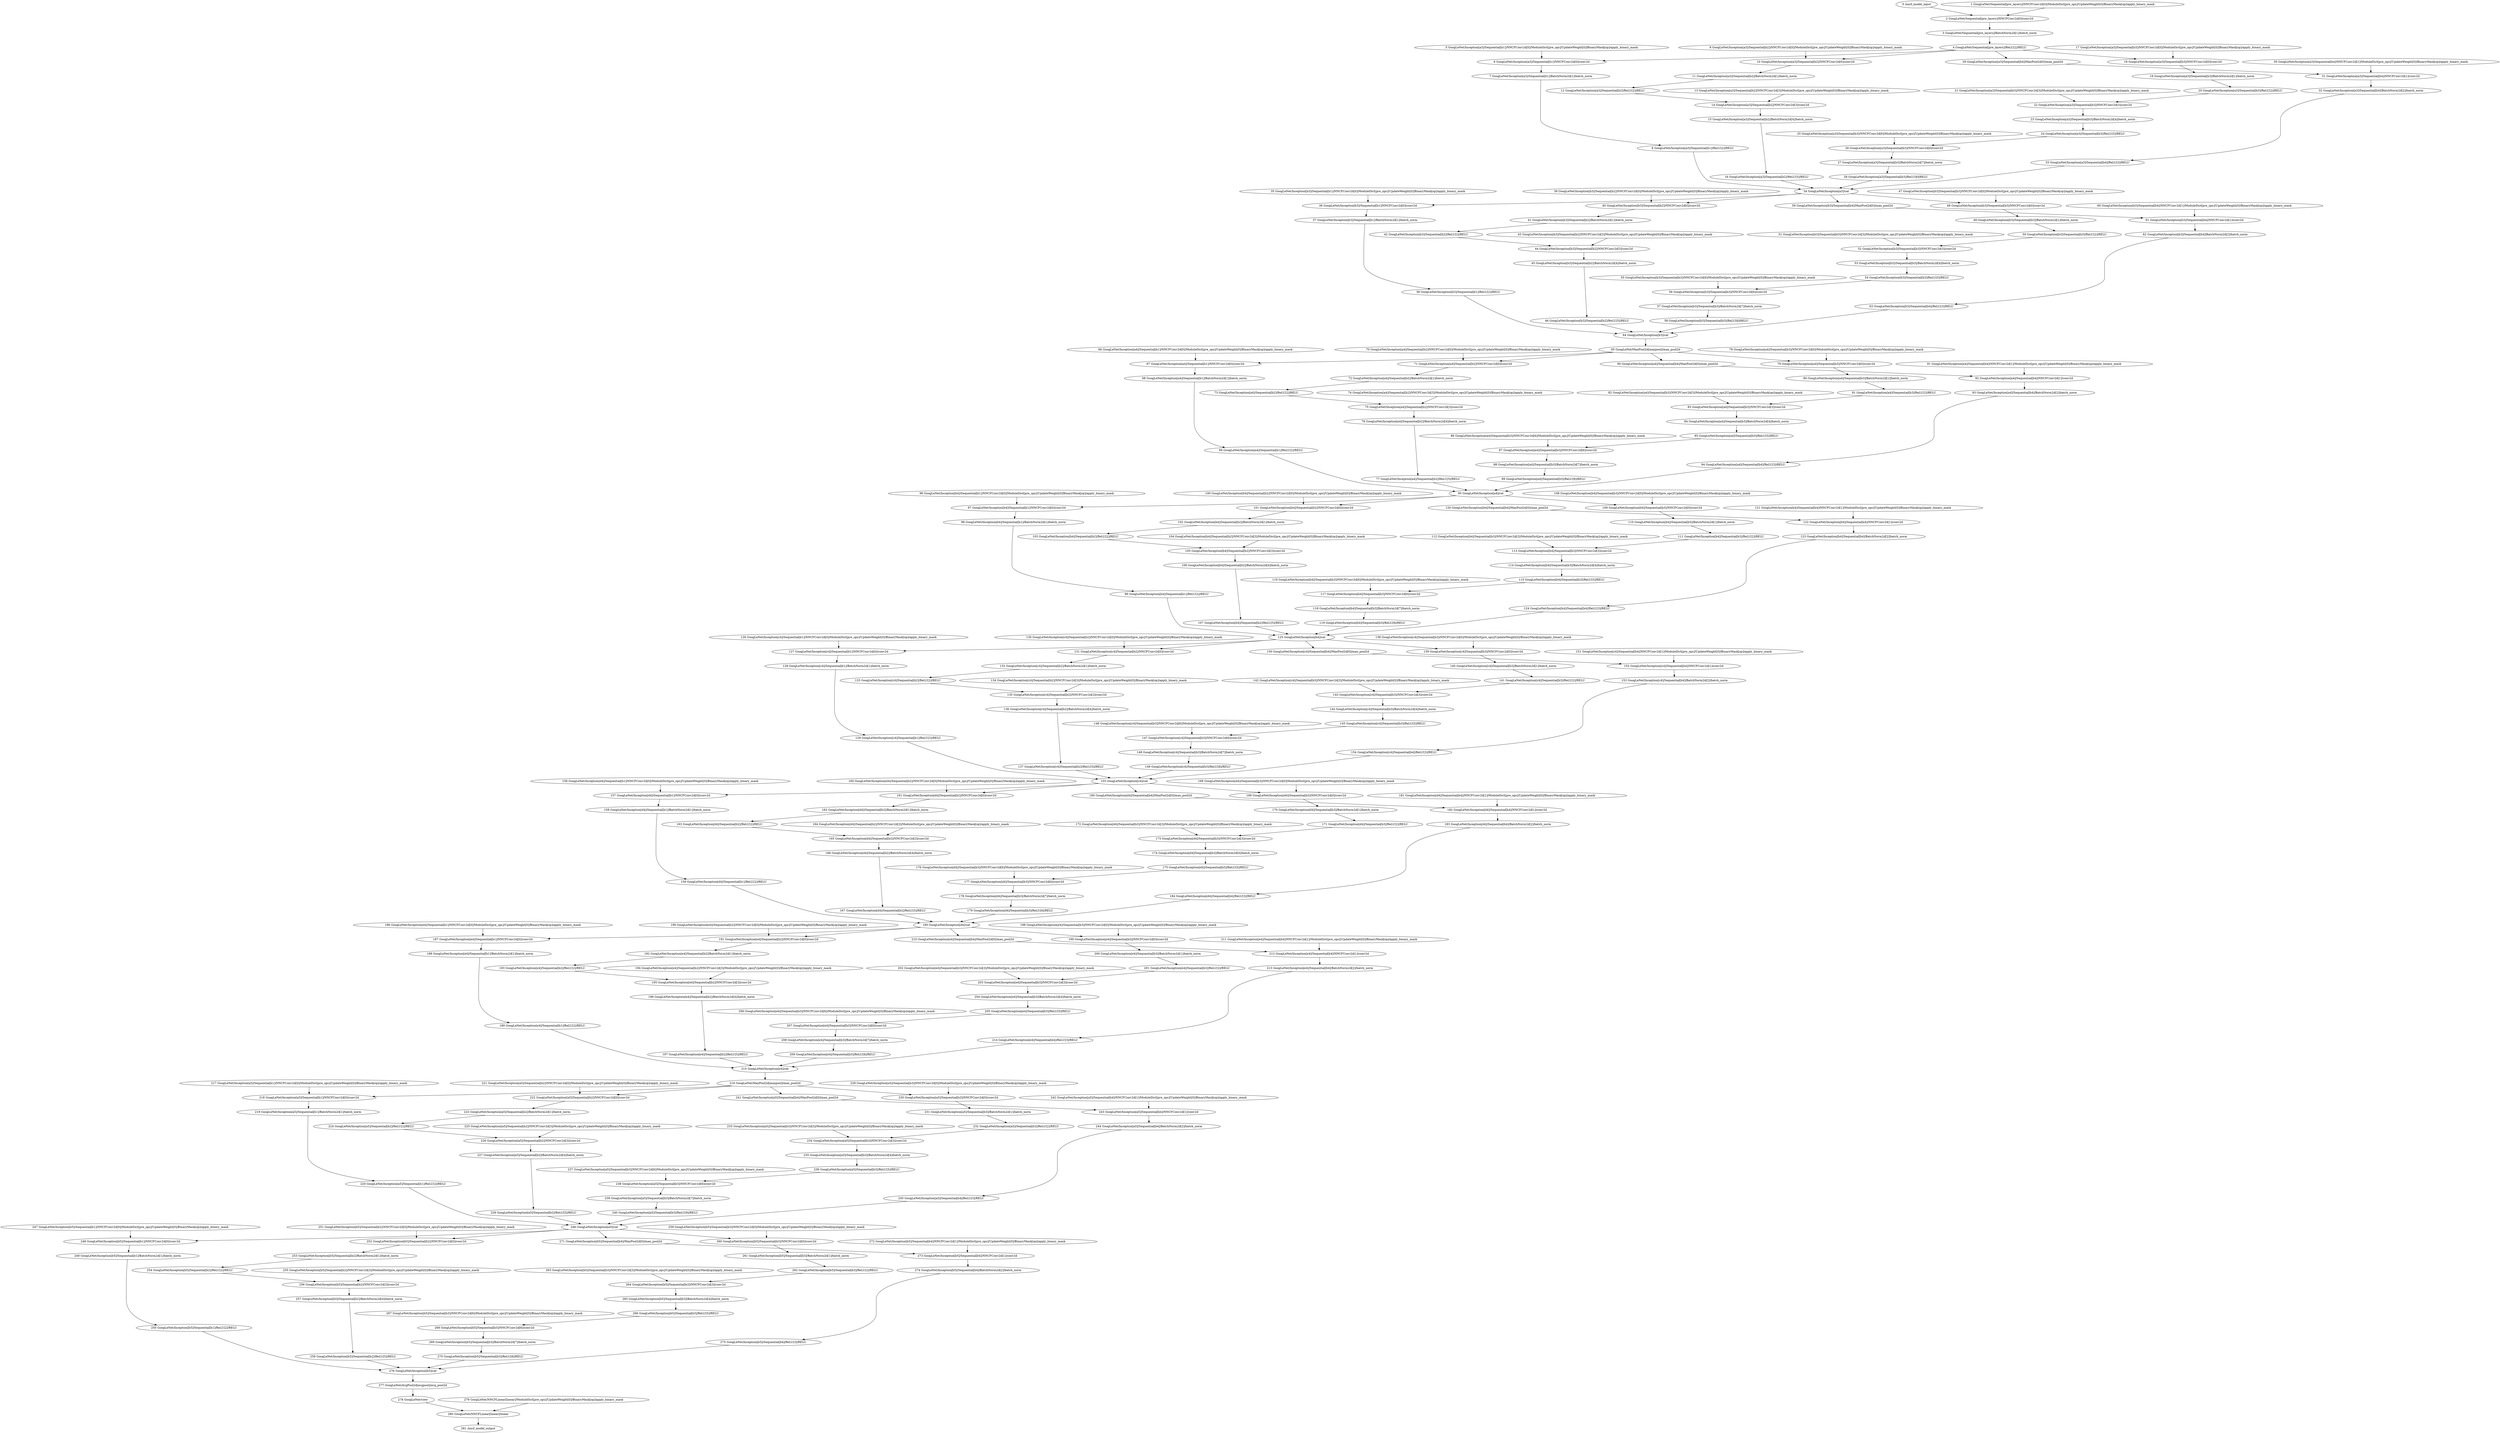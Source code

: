 strict digraph  {
"0 /nncf_model_input" [id=0, scope="", type=nncf_model_input];
"1 GoogLeNet/Sequential[pre_layers]/NNCFConv2d[0]/ModuleDict[pre_ops]/UpdateWeight[0]/BinaryMask[op]/apply_binary_mask" [id=1, scope="GoogLeNet/Sequential[pre_layers]/NNCFConv2d[0]/ModuleDict[pre_ops]/UpdateWeight[0]/BinaryMask[op]", type=apply_binary_mask];
"2 GoogLeNet/Sequential[pre_layers]/NNCFConv2d[0]/conv2d" [id=2, scope="GoogLeNet/Sequential[pre_layers]/NNCFConv2d[0]", type=conv2d];
"3 GoogLeNet/Sequential[pre_layers]/BatchNorm2d[1]/batch_norm" [id=3, scope="GoogLeNet/Sequential[pre_layers]/BatchNorm2d[1]", type=batch_norm];
"4 GoogLeNet/Sequential[pre_layers]/ReLU[2]/RELU" [id=4, scope="GoogLeNet/Sequential[pre_layers]/ReLU[2]", type=RELU];
"5 GoogLeNet/Inception[a3]/Sequential[b1]/NNCFConv2d[0]/ModuleDict[pre_ops]/UpdateWeight[0]/BinaryMask[op]/apply_binary_mask" [id=5, scope="GoogLeNet/Inception[a3]/Sequential[b1]/NNCFConv2d[0]/ModuleDict[pre_ops]/UpdateWeight[0]/BinaryMask[op]", type=apply_binary_mask];
"6 GoogLeNet/Inception[a3]/Sequential[b1]/NNCFConv2d[0]/conv2d" [id=6, scope="GoogLeNet/Inception[a3]/Sequential[b1]/NNCFConv2d[0]", type=conv2d];
"7 GoogLeNet/Inception[a3]/Sequential[b1]/BatchNorm2d[1]/batch_norm" [id=7, scope="GoogLeNet/Inception[a3]/Sequential[b1]/BatchNorm2d[1]", type=batch_norm];
"8 GoogLeNet/Inception[a3]/Sequential[b1]/ReLU[2]/RELU" [id=8, scope="GoogLeNet/Inception[a3]/Sequential[b1]/ReLU[2]", type=RELU];
"9 GoogLeNet/Inception[a3]/Sequential[b2]/NNCFConv2d[0]/ModuleDict[pre_ops]/UpdateWeight[0]/BinaryMask[op]/apply_binary_mask" [id=9, scope="GoogLeNet/Inception[a3]/Sequential[b2]/NNCFConv2d[0]/ModuleDict[pre_ops]/UpdateWeight[0]/BinaryMask[op]", type=apply_binary_mask];
"10 GoogLeNet/Inception[a3]/Sequential[b2]/NNCFConv2d[0]/conv2d" [id=10, scope="GoogLeNet/Inception[a3]/Sequential[b2]/NNCFConv2d[0]", type=conv2d];
"11 GoogLeNet/Inception[a3]/Sequential[b2]/BatchNorm2d[1]/batch_norm" [id=11, scope="GoogLeNet/Inception[a3]/Sequential[b2]/BatchNorm2d[1]", type=batch_norm];
"12 GoogLeNet/Inception[a3]/Sequential[b2]/ReLU[2]/RELU" [id=12, scope="GoogLeNet/Inception[a3]/Sequential[b2]/ReLU[2]", type=RELU];
"13 GoogLeNet/Inception[a3]/Sequential[b2]/NNCFConv2d[3]/ModuleDict[pre_ops]/UpdateWeight[0]/BinaryMask[op]/apply_binary_mask" [id=13, scope="GoogLeNet/Inception[a3]/Sequential[b2]/NNCFConv2d[3]/ModuleDict[pre_ops]/UpdateWeight[0]/BinaryMask[op]", type=apply_binary_mask];
"14 GoogLeNet/Inception[a3]/Sequential[b2]/NNCFConv2d[3]/conv2d" [id=14, scope="GoogLeNet/Inception[a3]/Sequential[b2]/NNCFConv2d[3]", type=conv2d];
"15 GoogLeNet/Inception[a3]/Sequential[b2]/BatchNorm2d[4]/batch_norm" [id=15, scope="GoogLeNet/Inception[a3]/Sequential[b2]/BatchNorm2d[4]", type=batch_norm];
"16 GoogLeNet/Inception[a3]/Sequential[b2]/ReLU[5]/RELU" [id=16, scope="GoogLeNet/Inception[a3]/Sequential[b2]/ReLU[5]", type=RELU];
"17 GoogLeNet/Inception[a3]/Sequential[b3]/NNCFConv2d[0]/ModuleDict[pre_ops]/UpdateWeight[0]/BinaryMask[op]/apply_binary_mask" [id=17, scope="GoogLeNet/Inception[a3]/Sequential[b3]/NNCFConv2d[0]/ModuleDict[pre_ops]/UpdateWeight[0]/BinaryMask[op]", type=apply_binary_mask];
"18 GoogLeNet/Inception[a3]/Sequential[b3]/NNCFConv2d[0]/conv2d" [id=18, scope="GoogLeNet/Inception[a3]/Sequential[b3]/NNCFConv2d[0]", type=conv2d];
"19 GoogLeNet/Inception[a3]/Sequential[b3]/BatchNorm2d[1]/batch_norm" [id=19, scope="GoogLeNet/Inception[a3]/Sequential[b3]/BatchNorm2d[1]", type=batch_norm];
"20 GoogLeNet/Inception[a3]/Sequential[b3]/ReLU[2]/RELU" [id=20, scope="GoogLeNet/Inception[a3]/Sequential[b3]/ReLU[2]", type=RELU];
"21 GoogLeNet/Inception[a3]/Sequential[b3]/NNCFConv2d[3]/ModuleDict[pre_ops]/UpdateWeight[0]/BinaryMask[op]/apply_binary_mask" [id=21, scope="GoogLeNet/Inception[a3]/Sequential[b3]/NNCFConv2d[3]/ModuleDict[pre_ops]/UpdateWeight[0]/BinaryMask[op]", type=apply_binary_mask];
"22 GoogLeNet/Inception[a3]/Sequential[b3]/NNCFConv2d[3]/conv2d" [id=22, scope="GoogLeNet/Inception[a3]/Sequential[b3]/NNCFConv2d[3]", type=conv2d];
"23 GoogLeNet/Inception[a3]/Sequential[b3]/BatchNorm2d[4]/batch_norm" [id=23, scope="GoogLeNet/Inception[a3]/Sequential[b3]/BatchNorm2d[4]", type=batch_norm];
"24 GoogLeNet/Inception[a3]/Sequential[b3]/ReLU[5]/RELU" [id=24, scope="GoogLeNet/Inception[a3]/Sequential[b3]/ReLU[5]", type=RELU];
"25 GoogLeNet/Inception[a3]/Sequential[b3]/NNCFConv2d[6]/ModuleDict[pre_ops]/UpdateWeight[0]/BinaryMask[op]/apply_binary_mask" [id=25, scope="GoogLeNet/Inception[a3]/Sequential[b3]/NNCFConv2d[6]/ModuleDict[pre_ops]/UpdateWeight[0]/BinaryMask[op]", type=apply_binary_mask];
"26 GoogLeNet/Inception[a3]/Sequential[b3]/NNCFConv2d[6]/conv2d" [id=26, scope="GoogLeNet/Inception[a3]/Sequential[b3]/NNCFConv2d[6]", type=conv2d];
"27 GoogLeNet/Inception[a3]/Sequential[b3]/BatchNorm2d[7]/batch_norm" [id=27, scope="GoogLeNet/Inception[a3]/Sequential[b3]/BatchNorm2d[7]", type=batch_norm];
"28 GoogLeNet/Inception[a3]/Sequential[b3]/ReLU[8]/RELU" [id=28, scope="GoogLeNet/Inception[a3]/Sequential[b3]/ReLU[8]", type=RELU];
"29 GoogLeNet/Inception[a3]/Sequential[b4]/MaxPool2d[0]/max_pool2d" [id=29, scope="GoogLeNet/Inception[a3]/Sequential[b4]/MaxPool2d[0]", type=max_pool2d];
"30 GoogLeNet/Inception[a3]/Sequential[b4]/NNCFConv2d[1]/ModuleDict[pre_ops]/UpdateWeight[0]/BinaryMask[op]/apply_binary_mask" [id=30, scope="GoogLeNet/Inception[a3]/Sequential[b4]/NNCFConv2d[1]/ModuleDict[pre_ops]/UpdateWeight[0]/BinaryMask[op]", type=apply_binary_mask];
"31 GoogLeNet/Inception[a3]/Sequential[b4]/NNCFConv2d[1]/conv2d" [id=31, scope="GoogLeNet/Inception[a3]/Sequential[b4]/NNCFConv2d[1]", type=conv2d];
"32 GoogLeNet/Inception[a3]/Sequential[b4]/BatchNorm2d[2]/batch_norm" [id=32, scope="GoogLeNet/Inception[a3]/Sequential[b4]/BatchNorm2d[2]", type=batch_norm];
"33 GoogLeNet/Inception[a3]/Sequential[b4]/ReLU[3]/RELU" [id=33, scope="GoogLeNet/Inception[a3]/Sequential[b4]/ReLU[3]", type=RELU];
"34 GoogLeNet/Inception[a3]/cat" [id=34, scope="GoogLeNet/Inception[a3]", type=cat];
"35 GoogLeNet/Inception[b3]/Sequential[b1]/NNCFConv2d[0]/ModuleDict[pre_ops]/UpdateWeight[0]/BinaryMask[op]/apply_binary_mask" [id=35, scope="GoogLeNet/Inception[b3]/Sequential[b1]/NNCFConv2d[0]/ModuleDict[pre_ops]/UpdateWeight[0]/BinaryMask[op]", type=apply_binary_mask];
"36 GoogLeNet/Inception[b3]/Sequential[b1]/NNCFConv2d[0]/conv2d" [id=36, scope="GoogLeNet/Inception[b3]/Sequential[b1]/NNCFConv2d[0]", type=conv2d];
"37 GoogLeNet/Inception[b3]/Sequential[b1]/BatchNorm2d[1]/batch_norm" [id=37, scope="GoogLeNet/Inception[b3]/Sequential[b1]/BatchNorm2d[1]", type=batch_norm];
"38 GoogLeNet/Inception[b3]/Sequential[b1]/ReLU[2]/RELU" [id=38, scope="GoogLeNet/Inception[b3]/Sequential[b1]/ReLU[2]", type=RELU];
"39 GoogLeNet/Inception[b3]/Sequential[b2]/NNCFConv2d[0]/ModuleDict[pre_ops]/UpdateWeight[0]/BinaryMask[op]/apply_binary_mask" [id=39, scope="GoogLeNet/Inception[b3]/Sequential[b2]/NNCFConv2d[0]/ModuleDict[pre_ops]/UpdateWeight[0]/BinaryMask[op]", type=apply_binary_mask];
"40 GoogLeNet/Inception[b3]/Sequential[b2]/NNCFConv2d[0]/conv2d" [id=40, scope="GoogLeNet/Inception[b3]/Sequential[b2]/NNCFConv2d[0]", type=conv2d];
"41 GoogLeNet/Inception[b3]/Sequential[b2]/BatchNorm2d[1]/batch_norm" [id=41, scope="GoogLeNet/Inception[b3]/Sequential[b2]/BatchNorm2d[1]", type=batch_norm];
"42 GoogLeNet/Inception[b3]/Sequential[b2]/ReLU[2]/RELU" [id=42, scope="GoogLeNet/Inception[b3]/Sequential[b2]/ReLU[2]", type=RELU];
"43 GoogLeNet/Inception[b3]/Sequential[b2]/NNCFConv2d[3]/ModuleDict[pre_ops]/UpdateWeight[0]/BinaryMask[op]/apply_binary_mask" [id=43, scope="GoogLeNet/Inception[b3]/Sequential[b2]/NNCFConv2d[3]/ModuleDict[pre_ops]/UpdateWeight[0]/BinaryMask[op]", type=apply_binary_mask];
"44 GoogLeNet/Inception[b3]/Sequential[b2]/NNCFConv2d[3]/conv2d" [id=44, scope="GoogLeNet/Inception[b3]/Sequential[b2]/NNCFConv2d[3]", type=conv2d];
"45 GoogLeNet/Inception[b3]/Sequential[b2]/BatchNorm2d[4]/batch_norm" [id=45, scope="GoogLeNet/Inception[b3]/Sequential[b2]/BatchNorm2d[4]", type=batch_norm];
"46 GoogLeNet/Inception[b3]/Sequential[b2]/ReLU[5]/RELU" [id=46, scope="GoogLeNet/Inception[b3]/Sequential[b2]/ReLU[5]", type=RELU];
"47 GoogLeNet/Inception[b3]/Sequential[b3]/NNCFConv2d[0]/ModuleDict[pre_ops]/UpdateWeight[0]/BinaryMask[op]/apply_binary_mask" [id=47, scope="GoogLeNet/Inception[b3]/Sequential[b3]/NNCFConv2d[0]/ModuleDict[pre_ops]/UpdateWeight[0]/BinaryMask[op]", type=apply_binary_mask];
"48 GoogLeNet/Inception[b3]/Sequential[b3]/NNCFConv2d[0]/conv2d" [id=48, scope="GoogLeNet/Inception[b3]/Sequential[b3]/NNCFConv2d[0]", type=conv2d];
"49 GoogLeNet/Inception[b3]/Sequential[b3]/BatchNorm2d[1]/batch_norm" [id=49, scope="GoogLeNet/Inception[b3]/Sequential[b3]/BatchNorm2d[1]", type=batch_norm];
"50 GoogLeNet/Inception[b3]/Sequential[b3]/ReLU[2]/RELU" [id=50, scope="GoogLeNet/Inception[b3]/Sequential[b3]/ReLU[2]", type=RELU];
"51 GoogLeNet/Inception[b3]/Sequential[b3]/NNCFConv2d[3]/ModuleDict[pre_ops]/UpdateWeight[0]/BinaryMask[op]/apply_binary_mask" [id=51, scope="GoogLeNet/Inception[b3]/Sequential[b3]/NNCFConv2d[3]/ModuleDict[pre_ops]/UpdateWeight[0]/BinaryMask[op]", type=apply_binary_mask];
"52 GoogLeNet/Inception[b3]/Sequential[b3]/NNCFConv2d[3]/conv2d" [id=52, scope="GoogLeNet/Inception[b3]/Sequential[b3]/NNCFConv2d[3]", type=conv2d];
"53 GoogLeNet/Inception[b3]/Sequential[b3]/BatchNorm2d[4]/batch_norm" [id=53, scope="GoogLeNet/Inception[b3]/Sequential[b3]/BatchNorm2d[4]", type=batch_norm];
"54 GoogLeNet/Inception[b3]/Sequential[b3]/ReLU[5]/RELU" [id=54, scope="GoogLeNet/Inception[b3]/Sequential[b3]/ReLU[5]", type=RELU];
"55 GoogLeNet/Inception[b3]/Sequential[b3]/NNCFConv2d[6]/ModuleDict[pre_ops]/UpdateWeight[0]/BinaryMask[op]/apply_binary_mask" [id=55, scope="GoogLeNet/Inception[b3]/Sequential[b3]/NNCFConv2d[6]/ModuleDict[pre_ops]/UpdateWeight[0]/BinaryMask[op]", type=apply_binary_mask];
"56 GoogLeNet/Inception[b3]/Sequential[b3]/NNCFConv2d[6]/conv2d" [id=56, scope="GoogLeNet/Inception[b3]/Sequential[b3]/NNCFConv2d[6]", type=conv2d];
"57 GoogLeNet/Inception[b3]/Sequential[b3]/BatchNorm2d[7]/batch_norm" [id=57, scope="GoogLeNet/Inception[b3]/Sequential[b3]/BatchNorm2d[7]", type=batch_norm];
"58 GoogLeNet/Inception[b3]/Sequential[b3]/ReLU[8]/RELU" [id=58, scope="GoogLeNet/Inception[b3]/Sequential[b3]/ReLU[8]", type=RELU];
"59 GoogLeNet/Inception[b3]/Sequential[b4]/MaxPool2d[0]/max_pool2d" [id=59, scope="GoogLeNet/Inception[b3]/Sequential[b4]/MaxPool2d[0]", type=max_pool2d];
"60 GoogLeNet/Inception[b3]/Sequential[b4]/NNCFConv2d[1]/ModuleDict[pre_ops]/UpdateWeight[0]/BinaryMask[op]/apply_binary_mask" [id=60, scope="GoogLeNet/Inception[b3]/Sequential[b4]/NNCFConv2d[1]/ModuleDict[pre_ops]/UpdateWeight[0]/BinaryMask[op]", type=apply_binary_mask];
"61 GoogLeNet/Inception[b3]/Sequential[b4]/NNCFConv2d[1]/conv2d" [id=61, scope="GoogLeNet/Inception[b3]/Sequential[b4]/NNCFConv2d[1]", type=conv2d];
"62 GoogLeNet/Inception[b3]/Sequential[b4]/BatchNorm2d[2]/batch_norm" [id=62, scope="GoogLeNet/Inception[b3]/Sequential[b4]/BatchNorm2d[2]", type=batch_norm];
"63 GoogLeNet/Inception[b3]/Sequential[b4]/ReLU[3]/RELU" [id=63, scope="GoogLeNet/Inception[b3]/Sequential[b4]/ReLU[3]", type=RELU];
"64 GoogLeNet/Inception[b3]/cat" [id=64, scope="GoogLeNet/Inception[b3]", type=cat];
"65 GoogLeNet/MaxPool2d[maxpool]/max_pool2d" [id=65, scope="GoogLeNet/MaxPool2d[maxpool]", type=max_pool2d];
"66 GoogLeNet/Inception[a4]/Sequential[b1]/NNCFConv2d[0]/ModuleDict[pre_ops]/UpdateWeight[0]/BinaryMask[op]/apply_binary_mask" [id=66, scope="GoogLeNet/Inception[a4]/Sequential[b1]/NNCFConv2d[0]/ModuleDict[pre_ops]/UpdateWeight[0]/BinaryMask[op]", type=apply_binary_mask];
"67 GoogLeNet/Inception[a4]/Sequential[b1]/NNCFConv2d[0]/conv2d" [id=67, scope="GoogLeNet/Inception[a4]/Sequential[b1]/NNCFConv2d[0]", type=conv2d];
"68 GoogLeNet/Inception[a4]/Sequential[b1]/BatchNorm2d[1]/batch_norm" [id=68, scope="GoogLeNet/Inception[a4]/Sequential[b1]/BatchNorm2d[1]", type=batch_norm];
"69 GoogLeNet/Inception[a4]/Sequential[b1]/ReLU[2]/RELU" [id=69, scope="GoogLeNet/Inception[a4]/Sequential[b1]/ReLU[2]", type=RELU];
"70 GoogLeNet/Inception[a4]/Sequential[b2]/NNCFConv2d[0]/ModuleDict[pre_ops]/UpdateWeight[0]/BinaryMask[op]/apply_binary_mask" [id=70, scope="GoogLeNet/Inception[a4]/Sequential[b2]/NNCFConv2d[0]/ModuleDict[pre_ops]/UpdateWeight[0]/BinaryMask[op]", type=apply_binary_mask];
"71 GoogLeNet/Inception[a4]/Sequential[b2]/NNCFConv2d[0]/conv2d" [id=71, scope="GoogLeNet/Inception[a4]/Sequential[b2]/NNCFConv2d[0]", type=conv2d];
"72 GoogLeNet/Inception[a4]/Sequential[b2]/BatchNorm2d[1]/batch_norm" [id=72, scope="GoogLeNet/Inception[a4]/Sequential[b2]/BatchNorm2d[1]", type=batch_norm];
"73 GoogLeNet/Inception[a4]/Sequential[b2]/ReLU[2]/RELU" [id=73, scope="GoogLeNet/Inception[a4]/Sequential[b2]/ReLU[2]", type=RELU];
"74 GoogLeNet/Inception[a4]/Sequential[b2]/NNCFConv2d[3]/ModuleDict[pre_ops]/UpdateWeight[0]/BinaryMask[op]/apply_binary_mask" [id=74, scope="GoogLeNet/Inception[a4]/Sequential[b2]/NNCFConv2d[3]/ModuleDict[pre_ops]/UpdateWeight[0]/BinaryMask[op]", type=apply_binary_mask];
"75 GoogLeNet/Inception[a4]/Sequential[b2]/NNCFConv2d[3]/conv2d" [id=75, scope="GoogLeNet/Inception[a4]/Sequential[b2]/NNCFConv2d[3]", type=conv2d];
"76 GoogLeNet/Inception[a4]/Sequential[b2]/BatchNorm2d[4]/batch_norm" [id=76, scope="GoogLeNet/Inception[a4]/Sequential[b2]/BatchNorm2d[4]", type=batch_norm];
"77 GoogLeNet/Inception[a4]/Sequential[b2]/ReLU[5]/RELU" [id=77, scope="GoogLeNet/Inception[a4]/Sequential[b2]/ReLU[5]", type=RELU];
"78 GoogLeNet/Inception[a4]/Sequential[b3]/NNCFConv2d[0]/ModuleDict[pre_ops]/UpdateWeight[0]/BinaryMask[op]/apply_binary_mask" [id=78, scope="GoogLeNet/Inception[a4]/Sequential[b3]/NNCFConv2d[0]/ModuleDict[pre_ops]/UpdateWeight[0]/BinaryMask[op]", type=apply_binary_mask];
"79 GoogLeNet/Inception[a4]/Sequential[b3]/NNCFConv2d[0]/conv2d" [id=79, scope="GoogLeNet/Inception[a4]/Sequential[b3]/NNCFConv2d[0]", type=conv2d];
"80 GoogLeNet/Inception[a4]/Sequential[b3]/BatchNorm2d[1]/batch_norm" [id=80, scope="GoogLeNet/Inception[a4]/Sequential[b3]/BatchNorm2d[1]", type=batch_norm];
"81 GoogLeNet/Inception[a4]/Sequential[b3]/ReLU[2]/RELU" [id=81, scope="GoogLeNet/Inception[a4]/Sequential[b3]/ReLU[2]", type=RELU];
"82 GoogLeNet/Inception[a4]/Sequential[b3]/NNCFConv2d[3]/ModuleDict[pre_ops]/UpdateWeight[0]/BinaryMask[op]/apply_binary_mask" [id=82, scope="GoogLeNet/Inception[a4]/Sequential[b3]/NNCFConv2d[3]/ModuleDict[pre_ops]/UpdateWeight[0]/BinaryMask[op]", type=apply_binary_mask];
"83 GoogLeNet/Inception[a4]/Sequential[b3]/NNCFConv2d[3]/conv2d" [id=83, scope="GoogLeNet/Inception[a4]/Sequential[b3]/NNCFConv2d[3]", type=conv2d];
"84 GoogLeNet/Inception[a4]/Sequential[b3]/BatchNorm2d[4]/batch_norm" [id=84, scope="GoogLeNet/Inception[a4]/Sequential[b3]/BatchNorm2d[4]", type=batch_norm];
"85 GoogLeNet/Inception[a4]/Sequential[b3]/ReLU[5]/RELU" [id=85, scope="GoogLeNet/Inception[a4]/Sequential[b3]/ReLU[5]", type=RELU];
"86 GoogLeNet/Inception[a4]/Sequential[b3]/NNCFConv2d[6]/ModuleDict[pre_ops]/UpdateWeight[0]/BinaryMask[op]/apply_binary_mask" [id=86, scope="GoogLeNet/Inception[a4]/Sequential[b3]/NNCFConv2d[6]/ModuleDict[pre_ops]/UpdateWeight[0]/BinaryMask[op]", type=apply_binary_mask];
"87 GoogLeNet/Inception[a4]/Sequential[b3]/NNCFConv2d[6]/conv2d" [id=87, scope="GoogLeNet/Inception[a4]/Sequential[b3]/NNCFConv2d[6]", type=conv2d];
"88 GoogLeNet/Inception[a4]/Sequential[b3]/BatchNorm2d[7]/batch_norm" [id=88, scope="GoogLeNet/Inception[a4]/Sequential[b3]/BatchNorm2d[7]", type=batch_norm];
"89 GoogLeNet/Inception[a4]/Sequential[b3]/ReLU[8]/RELU" [id=89, scope="GoogLeNet/Inception[a4]/Sequential[b3]/ReLU[8]", type=RELU];
"90 GoogLeNet/Inception[a4]/Sequential[b4]/MaxPool2d[0]/max_pool2d" [id=90, scope="GoogLeNet/Inception[a4]/Sequential[b4]/MaxPool2d[0]", type=max_pool2d];
"91 GoogLeNet/Inception[a4]/Sequential[b4]/NNCFConv2d[1]/ModuleDict[pre_ops]/UpdateWeight[0]/BinaryMask[op]/apply_binary_mask" [id=91, scope="GoogLeNet/Inception[a4]/Sequential[b4]/NNCFConv2d[1]/ModuleDict[pre_ops]/UpdateWeight[0]/BinaryMask[op]", type=apply_binary_mask];
"92 GoogLeNet/Inception[a4]/Sequential[b4]/NNCFConv2d[1]/conv2d" [id=92, scope="GoogLeNet/Inception[a4]/Sequential[b4]/NNCFConv2d[1]", type=conv2d];
"93 GoogLeNet/Inception[a4]/Sequential[b4]/BatchNorm2d[2]/batch_norm" [id=93, scope="GoogLeNet/Inception[a4]/Sequential[b4]/BatchNorm2d[2]", type=batch_norm];
"94 GoogLeNet/Inception[a4]/Sequential[b4]/ReLU[3]/RELU" [id=94, scope="GoogLeNet/Inception[a4]/Sequential[b4]/ReLU[3]", type=RELU];
"95 GoogLeNet/Inception[a4]/cat" [id=95, scope="GoogLeNet/Inception[a4]", type=cat];
"96 GoogLeNet/Inception[b4]/Sequential[b1]/NNCFConv2d[0]/ModuleDict[pre_ops]/UpdateWeight[0]/BinaryMask[op]/apply_binary_mask" [id=96, scope="GoogLeNet/Inception[b4]/Sequential[b1]/NNCFConv2d[0]/ModuleDict[pre_ops]/UpdateWeight[0]/BinaryMask[op]", type=apply_binary_mask];
"97 GoogLeNet/Inception[b4]/Sequential[b1]/NNCFConv2d[0]/conv2d" [id=97, scope="GoogLeNet/Inception[b4]/Sequential[b1]/NNCFConv2d[0]", type=conv2d];
"98 GoogLeNet/Inception[b4]/Sequential[b1]/BatchNorm2d[1]/batch_norm" [id=98, scope="GoogLeNet/Inception[b4]/Sequential[b1]/BatchNorm2d[1]", type=batch_norm];
"99 GoogLeNet/Inception[b4]/Sequential[b1]/ReLU[2]/RELU" [id=99, scope="GoogLeNet/Inception[b4]/Sequential[b1]/ReLU[2]", type=RELU];
"100 GoogLeNet/Inception[b4]/Sequential[b2]/NNCFConv2d[0]/ModuleDict[pre_ops]/UpdateWeight[0]/BinaryMask[op]/apply_binary_mask" [id=100, scope="GoogLeNet/Inception[b4]/Sequential[b2]/NNCFConv2d[0]/ModuleDict[pre_ops]/UpdateWeight[0]/BinaryMask[op]", type=apply_binary_mask];
"101 GoogLeNet/Inception[b4]/Sequential[b2]/NNCFConv2d[0]/conv2d" [id=101, scope="GoogLeNet/Inception[b4]/Sequential[b2]/NNCFConv2d[0]", type=conv2d];
"102 GoogLeNet/Inception[b4]/Sequential[b2]/BatchNorm2d[1]/batch_norm" [id=102, scope="GoogLeNet/Inception[b4]/Sequential[b2]/BatchNorm2d[1]", type=batch_norm];
"103 GoogLeNet/Inception[b4]/Sequential[b2]/ReLU[2]/RELU" [id=103, scope="GoogLeNet/Inception[b4]/Sequential[b2]/ReLU[2]", type=RELU];
"104 GoogLeNet/Inception[b4]/Sequential[b2]/NNCFConv2d[3]/ModuleDict[pre_ops]/UpdateWeight[0]/BinaryMask[op]/apply_binary_mask" [id=104, scope="GoogLeNet/Inception[b4]/Sequential[b2]/NNCFConv2d[3]/ModuleDict[pre_ops]/UpdateWeight[0]/BinaryMask[op]", type=apply_binary_mask];
"105 GoogLeNet/Inception[b4]/Sequential[b2]/NNCFConv2d[3]/conv2d" [id=105, scope="GoogLeNet/Inception[b4]/Sequential[b2]/NNCFConv2d[3]", type=conv2d];
"106 GoogLeNet/Inception[b4]/Sequential[b2]/BatchNorm2d[4]/batch_norm" [id=106, scope="GoogLeNet/Inception[b4]/Sequential[b2]/BatchNorm2d[4]", type=batch_norm];
"107 GoogLeNet/Inception[b4]/Sequential[b2]/ReLU[5]/RELU" [id=107, scope="GoogLeNet/Inception[b4]/Sequential[b2]/ReLU[5]", type=RELU];
"108 GoogLeNet/Inception[b4]/Sequential[b3]/NNCFConv2d[0]/ModuleDict[pre_ops]/UpdateWeight[0]/BinaryMask[op]/apply_binary_mask" [id=108, scope="GoogLeNet/Inception[b4]/Sequential[b3]/NNCFConv2d[0]/ModuleDict[pre_ops]/UpdateWeight[0]/BinaryMask[op]", type=apply_binary_mask];
"109 GoogLeNet/Inception[b4]/Sequential[b3]/NNCFConv2d[0]/conv2d" [id=109, scope="GoogLeNet/Inception[b4]/Sequential[b3]/NNCFConv2d[0]", type=conv2d];
"110 GoogLeNet/Inception[b4]/Sequential[b3]/BatchNorm2d[1]/batch_norm" [id=110, scope="GoogLeNet/Inception[b4]/Sequential[b3]/BatchNorm2d[1]", type=batch_norm];
"111 GoogLeNet/Inception[b4]/Sequential[b3]/ReLU[2]/RELU" [id=111, scope="GoogLeNet/Inception[b4]/Sequential[b3]/ReLU[2]", type=RELU];
"112 GoogLeNet/Inception[b4]/Sequential[b3]/NNCFConv2d[3]/ModuleDict[pre_ops]/UpdateWeight[0]/BinaryMask[op]/apply_binary_mask" [id=112, scope="GoogLeNet/Inception[b4]/Sequential[b3]/NNCFConv2d[3]/ModuleDict[pre_ops]/UpdateWeight[0]/BinaryMask[op]", type=apply_binary_mask];
"113 GoogLeNet/Inception[b4]/Sequential[b3]/NNCFConv2d[3]/conv2d" [id=113, scope="GoogLeNet/Inception[b4]/Sequential[b3]/NNCFConv2d[3]", type=conv2d];
"114 GoogLeNet/Inception[b4]/Sequential[b3]/BatchNorm2d[4]/batch_norm" [id=114, scope="GoogLeNet/Inception[b4]/Sequential[b3]/BatchNorm2d[4]", type=batch_norm];
"115 GoogLeNet/Inception[b4]/Sequential[b3]/ReLU[5]/RELU" [id=115, scope="GoogLeNet/Inception[b4]/Sequential[b3]/ReLU[5]", type=RELU];
"116 GoogLeNet/Inception[b4]/Sequential[b3]/NNCFConv2d[6]/ModuleDict[pre_ops]/UpdateWeight[0]/BinaryMask[op]/apply_binary_mask" [id=116, scope="GoogLeNet/Inception[b4]/Sequential[b3]/NNCFConv2d[6]/ModuleDict[pre_ops]/UpdateWeight[0]/BinaryMask[op]", type=apply_binary_mask];
"117 GoogLeNet/Inception[b4]/Sequential[b3]/NNCFConv2d[6]/conv2d" [id=117, scope="GoogLeNet/Inception[b4]/Sequential[b3]/NNCFConv2d[6]", type=conv2d];
"118 GoogLeNet/Inception[b4]/Sequential[b3]/BatchNorm2d[7]/batch_norm" [id=118, scope="GoogLeNet/Inception[b4]/Sequential[b3]/BatchNorm2d[7]", type=batch_norm];
"119 GoogLeNet/Inception[b4]/Sequential[b3]/ReLU[8]/RELU" [id=119, scope="GoogLeNet/Inception[b4]/Sequential[b3]/ReLU[8]", type=RELU];
"120 GoogLeNet/Inception[b4]/Sequential[b4]/MaxPool2d[0]/max_pool2d" [id=120, scope="GoogLeNet/Inception[b4]/Sequential[b4]/MaxPool2d[0]", type=max_pool2d];
"121 GoogLeNet/Inception[b4]/Sequential[b4]/NNCFConv2d[1]/ModuleDict[pre_ops]/UpdateWeight[0]/BinaryMask[op]/apply_binary_mask" [id=121, scope="GoogLeNet/Inception[b4]/Sequential[b4]/NNCFConv2d[1]/ModuleDict[pre_ops]/UpdateWeight[0]/BinaryMask[op]", type=apply_binary_mask];
"122 GoogLeNet/Inception[b4]/Sequential[b4]/NNCFConv2d[1]/conv2d" [id=122, scope="GoogLeNet/Inception[b4]/Sequential[b4]/NNCFConv2d[1]", type=conv2d];
"123 GoogLeNet/Inception[b4]/Sequential[b4]/BatchNorm2d[2]/batch_norm" [id=123, scope="GoogLeNet/Inception[b4]/Sequential[b4]/BatchNorm2d[2]", type=batch_norm];
"124 GoogLeNet/Inception[b4]/Sequential[b4]/ReLU[3]/RELU" [id=124, scope="GoogLeNet/Inception[b4]/Sequential[b4]/ReLU[3]", type=RELU];
"125 GoogLeNet/Inception[b4]/cat" [id=125, scope="GoogLeNet/Inception[b4]", type=cat];
"126 GoogLeNet/Inception[c4]/Sequential[b1]/NNCFConv2d[0]/ModuleDict[pre_ops]/UpdateWeight[0]/BinaryMask[op]/apply_binary_mask" [id=126, scope="GoogLeNet/Inception[c4]/Sequential[b1]/NNCFConv2d[0]/ModuleDict[pre_ops]/UpdateWeight[0]/BinaryMask[op]", type=apply_binary_mask];
"127 GoogLeNet/Inception[c4]/Sequential[b1]/NNCFConv2d[0]/conv2d" [id=127, scope="GoogLeNet/Inception[c4]/Sequential[b1]/NNCFConv2d[0]", type=conv2d];
"128 GoogLeNet/Inception[c4]/Sequential[b1]/BatchNorm2d[1]/batch_norm" [id=128, scope="GoogLeNet/Inception[c4]/Sequential[b1]/BatchNorm2d[1]", type=batch_norm];
"129 GoogLeNet/Inception[c4]/Sequential[b1]/ReLU[2]/RELU" [id=129, scope="GoogLeNet/Inception[c4]/Sequential[b1]/ReLU[2]", type=RELU];
"130 GoogLeNet/Inception[c4]/Sequential[b2]/NNCFConv2d[0]/ModuleDict[pre_ops]/UpdateWeight[0]/BinaryMask[op]/apply_binary_mask" [id=130, scope="GoogLeNet/Inception[c4]/Sequential[b2]/NNCFConv2d[0]/ModuleDict[pre_ops]/UpdateWeight[0]/BinaryMask[op]", type=apply_binary_mask];
"131 GoogLeNet/Inception[c4]/Sequential[b2]/NNCFConv2d[0]/conv2d" [id=131, scope="GoogLeNet/Inception[c4]/Sequential[b2]/NNCFConv2d[0]", type=conv2d];
"132 GoogLeNet/Inception[c4]/Sequential[b2]/BatchNorm2d[1]/batch_norm" [id=132, scope="GoogLeNet/Inception[c4]/Sequential[b2]/BatchNorm2d[1]", type=batch_norm];
"133 GoogLeNet/Inception[c4]/Sequential[b2]/ReLU[2]/RELU" [id=133, scope="GoogLeNet/Inception[c4]/Sequential[b2]/ReLU[2]", type=RELU];
"134 GoogLeNet/Inception[c4]/Sequential[b2]/NNCFConv2d[3]/ModuleDict[pre_ops]/UpdateWeight[0]/BinaryMask[op]/apply_binary_mask" [id=134, scope="GoogLeNet/Inception[c4]/Sequential[b2]/NNCFConv2d[3]/ModuleDict[pre_ops]/UpdateWeight[0]/BinaryMask[op]", type=apply_binary_mask];
"135 GoogLeNet/Inception[c4]/Sequential[b2]/NNCFConv2d[3]/conv2d" [id=135, scope="GoogLeNet/Inception[c4]/Sequential[b2]/NNCFConv2d[3]", type=conv2d];
"136 GoogLeNet/Inception[c4]/Sequential[b2]/BatchNorm2d[4]/batch_norm" [id=136, scope="GoogLeNet/Inception[c4]/Sequential[b2]/BatchNorm2d[4]", type=batch_norm];
"137 GoogLeNet/Inception[c4]/Sequential[b2]/ReLU[5]/RELU" [id=137, scope="GoogLeNet/Inception[c4]/Sequential[b2]/ReLU[5]", type=RELU];
"138 GoogLeNet/Inception[c4]/Sequential[b3]/NNCFConv2d[0]/ModuleDict[pre_ops]/UpdateWeight[0]/BinaryMask[op]/apply_binary_mask" [id=138, scope="GoogLeNet/Inception[c4]/Sequential[b3]/NNCFConv2d[0]/ModuleDict[pre_ops]/UpdateWeight[0]/BinaryMask[op]", type=apply_binary_mask];
"139 GoogLeNet/Inception[c4]/Sequential[b3]/NNCFConv2d[0]/conv2d" [id=139, scope="GoogLeNet/Inception[c4]/Sequential[b3]/NNCFConv2d[0]", type=conv2d];
"140 GoogLeNet/Inception[c4]/Sequential[b3]/BatchNorm2d[1]/batch_norm" [id=140, scope="GoogLeNet/Inception[c4]/Sequential[b3]/BatchNorm2d[1]", type=batch_norm];
"141 GoogLeNet/Inception[c4]/Sequential[b3]/ReLU[2]/RELU" [id=141, scope="GoogLeNet/Inception[c4]/Sequential[b3]/ReLU[2]", type=RELU];
"142 GoogLeNet/Inception[c4]/Sequential[b3]/NNCFConv2d[3]/ModuleDict[pre_ops]/UpdateWeight[0]/BinaryMask[op]/apply_binary_mask" [id=142, scope="GoogLeNet/Inception[c4]/Sequential[b3]/NNCFConv2d[3]/ModuleDict[pre_ops]/UpdateWeight[0]/BinaryMask[op]", type=apply_binary_mask];
"143 GoogLeNet/Inception[c4]/Sequential[b3]/NNCFConv2d[3]/conv2d" [id=143, scope="GoogLeNet/Inception[c4]/Sequential[b3]/NNCFConv2d[3]", type=conv2d];
"144 GoogLeNet/Inception[c4]/Sequential[b3]/BatchNorm2d[4]/batch_norm" [id=144, scope="GoogLeNet/Inception[c4]/Sequential[b3]/BatchNorm2d[4]", type=batch_norm];
"145 GoogLeNet/Inception[c4]/Sequential[b3]/ReLU[5]/RELU" [id=145, scope="GoogLeNet/Inception[c4]/Sequential[b3]/ReLU[5]", type=RELU];
"146 GoogLeNet/Inception[c4]/Sequential[b3]/NNCFConv2d[6]/ModuleDict[pre_ops]/UpdateWeight[0]/BinaryMask[op]/apply_binary_mask" [id=146, scope="GoogLeNet/Inception[c4]/Sequential[b3]/NNCFConv2d[6]/ModuleDict[pre_ops]/UpdateWeight[0]/BinaryMask[op]", type=apply_binary_mask];
"147 GoogLeNet/Inception[c4]/Sequential[b3]/NNCFConv2d[6]/conv2d" [id=147, scope="GoogLeNet/Inception[c4]/Sequential[b3]/NNCFConv2d[6]", type=conv2d];
"148 GoogLeNet/Inception[c4]/Sequential[b3]/BatchNorm2d[7]/batch_norm" [id=148, scope="GoogLeNet/Inception[c4]/Sequential[b3]/BatchNorm2d[7]", type=batch_norm];
"149 GoogLeNet/Inception[c4]/Sequential[b3]/ReLU[8]/RELU" [id=149, scope="GoogLeNet/Inception[c4]/Sequential[b3]/ReLU[8]", type=RELU];
"150 GoogLeNet/Inception[c4]/Sequential[b4]/MaxPool2d[0]/max_pool2d" [id=150, scope="GoogLeNet/Inception[c4]/Sequential[b4]/MaxPool2d[0]", type=max_pool2d];
"151 GoogLeNet/Inception[c4]/Sequential[b4]/NNCFConv2d[1]/ModuleDict[pre_ops]/UpdateWeight[0]/BinaryMask[op]/apply_binary_mask" [id=151, scope="GoogLeNet/Inception[c4]/Sequential[b4]/NNCFConv2d[1]/ModuleDict[pre_ops]/UpdateWeight[0]/BinaryMask[op]", type=apply_binary_mask];
"152 GoogLeNet/Inception[c4]/Sequential[b4]/NNCFConv2d[1]/conv2d" [id=152, scope="GoogLeNet/Inception[c4]/Sequential[b4]/NNCFConv2d[1]", type=conv2d];
"153 GoogLeNet/Inception[c4]/Sequential[b4]/BatchNorm2d[2]/batch_norm" [id=153, scope="GoogLeNet/Inception[c4]/Sequential[b4]/BatchNorm2d[2]", type=batch_norm];
"154 GoogLeNet/Inception[c4]/Sequential[b4]/ReLU[3]/RELU" [id=154, scope="GoogLeNet/Inception[c4]/Sequential[b4]/ReLU[3]", type=RELU];
"155 GoogLeNet/Inception[c4]/cat" [id=155, scope="GoogLeNet/Inception[c4]", type=cat];
"156 GoogLeNet/Inception[d4]/Sequential[b1]/NNCFConv2d[0]/ModuleDict[pre_ops]/UpdateWeight[0]/BinaryMask[op]/apply_binary_mask" [id=156, scope="GoogLeNet/Inception[d4]/Sequential[b1]/NNCFConv2d[0]/ModuleDict[pre_ops]/UpdateWeight[0]/BinaryMask[op]", type=apply_binary_mask];
"157 GoogLeNet/Inception[d4]/Sequential[b1]/NNCFConv2d[0]/conv2d" [id=157, scope="GoogLeNet/Inception[d4]/Sequential[b1]/NNCFConv2d[0]", type=conv2d];
"158 GoogLeNet/Inception[d4]/Sequential[b1]/BatchNorm2d[1]/batch_norm" [id=158, scope="GoogLeNet/Inception[d4]/Sequential[b1]/BatchNorm2d[1]", type=batch_norm];
"159 GoogLeNet/Inception[d4]/Sequential[b1]/ReLU[2]/RELU" [id=159, scope="GoogLeNet/Inception[d4]/Sequential[b1]/ReLU[2]", type=RELU];
"160 GoogLeNet/Inception[d4]/Sequential[b2]/NNCFConv2d[0]/ModuleDict[pre_ops]/UpdateWeight[0]/BinaryMask[op]/apply_binary_mask" [id=160, scope="GoogLeNet/Inception[d4]/Sequential[b2]/NNCFConv2d[0]/ModuleDict[pre_ops]/UpdateWeight[0]/BinaryMask[op]", type=apply_binary_mask];
"161 GoogLeNet/Inception[d4]/Sequential[b2]/NNCFConv2d[0]/conv2d" [id=161, scope="GoogLeNet/Inception[d4]/Sequential[b2]/NNCFConv2d[0]", type=conv2d];
"162 GoogLeNet/Inception[d4]/Sequential[b2]/BatchNorm2d[1]/batch_norm" [id=162, scope="GoogLeNet/Inception[d4]/Sequential[b2]/BatchNorm2d[1]", type=batch_norm];
"163 GoogLeNet/Inception[d4]/Sequential[b2]/ReLU[2]/RELU" [id=163, scope="GoogLeNet/Inception[d4]/Sequential[b2]/ReLU[2]", type=RELU];
"164 GoogLeNet/Inception[d4]/Sequential[b2]/NNCFConv2d[3]/ModuleDict[pre_ops]/UpdateWeight[0]/BinaryMask[op]/apply_binary_mask" [id=164, scope="GoogLeNet/Inception[d4]/Sequential[b2]/NNCFConv2d[3]/ModuleDict[pre_ops]/UpdateWeight[0]/BinaryMask[op]", type=apply_binary_mask];
"165 GoogLeNet/Inception[d4]/Sequential[b2]/NNCFConv2d[3]/conv2d" [id=165, scope="GoogLeNet/Inception[d4]/Sequential[b2]/NNCFConv2d[3]", type=conv2d];
"166 GoogLeNet/Inception[d4]/Sequential[b2]/BatchNorm2d[4]/batch_norm" [id=166, scope="GoogLeNet/Inception[d4]/Sequential[b2]/BatchNorm2d[4]", type=batch_norm];
"167 GoogLeNet/Inception[d4]/Sequential[b2]/ReLU[5]/RELU" [id=167, scope="GoogLeNet/Inception[d4]/Sequential[b2]/ReLU[5]", type=RELU];
"168 GoogLeNet/Inception[d4]/Sequential[b3]/NNCFConv2d[0]/ModuleDict[pre_ops]/UpdateWeight[0]/BinaryMask[op]/apply_binary_mask" [id=168, scope="GoogLeNet/Inception[d4]/Sequential[b3]/NNCFConv2d[0]/ModuleDict[pre_ops]/UpdateWeight[0]/BinaryMask[op]", type=apply_binary_mask];
"169 GoogLeNet/Inception[d4]/Sequential[b3]/NNCFConv2d[0]/conv2d" [id=169, scope="GoogLeNet/Inception[d4]/Sequential[b3]/NNCFConv2d[0]", type=conv2d];
"170 GoogLeNet/Inception[d4]/Sequential[b3]/BatchNorm2d[1]/batch_norm" [id=170, scope="GoogLeNet/Inception[d4]/Sequential[b3]/BatchNorm2d[1]", type=batch_norm];
"171 GoogLeNet/Inception[d4]/Sequential[b3]/ReLU[2]/RELU" [id=171, scope="GoogLeNet/Inception[d4]/Sequential[b3]/ReLU[2]", type=RELU];
"172 GoogLeNet/Inception[d4]/Sequential[b3]/NNCFConv2d[3]/ModuleDict[pre_ops]/UpdateWeight[0]/BinaryMask[op]/apply_binary_mask" [id=172, scope="GoogLeNet/Inception[d4]/Sequential[b3]/NNCFConv2d[3]/ModuleDict[pre_ops]/UpdateWeight[0]/BinaryMask[op]", type=apply_binary_mask];
"173 GoogLeNet/Inception[d4]/Sequential[b3]/NNCFConv2d[3]/conv2d" [id=173, scope="GoogLeNet/Inception[d4]/Sequential[b3]/NNCFConv2d[3]", type=conv2d];
"174 GoogLeNet/Inception[d4]/Sequential[b3]/BatchNorm2d[4]/batch_norm" [id=174, scope="GoogLeNet/Inception[d4]/Sequential[b3]/BatchNorm2d[4]", type=batch_norm];
"175 GoogLeNet/Inception[d4]/Sequential[b3]/ReLU[5]/RELU" [id=175, scope="GoogLeNet/Inception[d4]/Sequential[b3]/ReLU[5]", type=RELU];
"176 GoogLeNet/Inception[d4]/Sequential[b3]/NNCFConv2d[6]/ModuleDict[pre_ops]/UpdateWeight[0]/BinaryMask[op]/apply_binary_mask" [id=176, scope="GoogLeNet/Inception[d4]/Sequential[b3]/NNCFConv2d[6]/ModuleDict[pre_ops]/UpdateWeight[0]/BinaryMask[op]", type=apply_binary_mask];
"177 GoogLeNet/Inception[d4]/Sequential[b3]/NNCFConv2d[6]/conv2d" [id=177, scope="GoogLeNet/Inception[d4]/Sequential[b3]/NNCFConv2d[6]", type=conv2d];
"178 GoogLeNet/Inception[d4]/Sequential[b3]/BatchNorm2d[7]/batch_norm" [id=178, scope="GoogLeNet/Inception[d4]/Sequential[b3]/BatchNorm2d[7]", type=batch_norm];
"179 GoogLeNet/Inception[d4]/Sequential[b3]/ReLU[8]/RELU" [id=179, scope="GoogLeNet/Inception[d4]/Sequential[b3]/ReLU[8]", type=RELU];
"180 GoogLeNet/Inception[d4]/Sequential[b4]/MaxPool2d[0]/max_pool2d" [id=180, scope="GoogLeNet/Inception[d4]/Sequential[b4]/MaxPool2d[0]", type=max_pool2d];
"181 GoogLeNet/Inception[d4]/Sequential[b4]/NNCFConv2d[1]/ModuleDict[pre_ops]/UpdateWeight[0]/BinaryMask[op]/apply_binary_mask" [id=181, scope="GoogLeNet/Inception[d4]/Sequential[b4]/NNCFConv2d[1]/ModuleDict[pre_ops]/UpdateWeight[0]/BinaryMask[op]", type=apply_binary_mask];
"182 GoogLeNet/Inception[d4]/Sequential[b4]/NNCFConv2d[1]/conv2d" [id=182, scope="GoogLeNet/Inception[d4]/Sequential[b4]/NNCFConv2d[1]", type=conv2d];
"183 GoogLeNet/Inception[d4]/Sequential[b4]/BatchNorm2d[2]/batch_norm" [id=183, scope="GoogLeNet/Inception[d4]/Sequential[b4]/BatchNorm2d[2]", type=batch_norm];
"184 GoogLeNet/Inception[d4]/Sequential[b4]/ReLU[3]/RELU" [id=184, scope="GoogLeNet/Inception[d4]/Sequential[b4]/ReLU[3]", type=RELU];
"185 GoogLeNet/Inception[d4]/cat" [id=185, scope="GoogLeNet/Inception[d4]", type=cat];
"186 GoogLeNet/Inception[e4]/Sequential[b1]/NNCFConv2d[0]/ModuleDict[pre_ops]/UpdateWeight[0]/BinaryMask[op]/apply_binary_mask" [id=186, scope="GoogLeNet/Inception[e4]/Sequential[b1]/NNCFConv2d[0]/ModuleDict[pre_ops]/UpdateWeight[0]/BinaryMask[op]", type=apply_binary_mask];
"187 GoogLeNet/Inception[e4]/Sequential[b1]/NNCFConv2d[0]/conv2d" [id=187, scope="GoogLeNet/Inception[e4]/Sequential[b1]/NNCFConv2d[0]", type=conv2d];
"188 GoogLeNet/Inception[e4]/Sequential[b1]/BatchNorm2d[1]/batch_norm" [id=188, scope="GoogLeNet/Inception[e4]/Sequential[b1]/BatchNorm2d[1]", type=batch_norm];
"189 GoogLeNet/Inception[e4]/Sequential[b1]/ReLU[2]/RELU" [id=189, scope="GoogLeNet/Inception[e4]/Sequential[b1]/ReLU[2]", type=RELU];
"190 GoogLeNet/Inception[e4]/Sequential[b2]/NNCFConv2d[0]/ModuleDict[pre_ops]/UpdateWeight[0]/BinaryMask[op]/apply_binary_mask" [id=190, scope="GoogLeNet/Inception[e4]/Sequential[b2]/NNCFConv2d[0]/ModuleDict[pre_ops]/UpdateWeight[0]/BinaryMask[op]", type=apply_binary_mask];
"191 GoogLeNet/Inception[e4]/Sequential[b2]/NNCFConv2d[0]/conv2d" [id=191, scope="GoogLeNet/Inception[e4]/Sequential[b2]/NNCFConv2d[0]", type=conv2d];
"192 GoogLeNet/Inception[e4]/Sequential[b2]/BatchNorm2d[1]/batch_norm" [id=192, scope="GoogLeNet/Inception[e4]/Sequential[b2]/BatchNorm2d[1]", type=batch_norm];
"193 GoogLeNet/Inception[e4]/Sequential[b2]/ReLU[2]/RELU" [id=193, scope="GoogLeNet/Inception[e4]/Sequential[b2]/ReLU[2]", type=RELU];
"194 GoogLeNet/Inception[e4]/Sequential[b2]/NNCFConv2d[3]/ModuleDict[pre_ops]/UpdateWeight[0]/BinaryMask[op]/apply_binary_mask" [id=194, scope="GoogLeNet/Inception[e4]/Sequential[b2]/NNCFConv2d[3]/ModuleDict[pre_ops]/UpdateWeight[0]/BinaryMask[op]", type=apply_binary_mask];
"195 GoogLeNet/Inception[e4]/Sequential[b2]/NNCFConv2d[3]/conv2d" [id=195, scope="GoogLeNet/Inception[e4]/Sequential[b2]/NNCFConv2d[3]", type=conv2d];
"196 GoogLeNet/Inception[e4]/Sequential[b2]/BatchNorm2d[4]/batch_norm" [id=196, scope="GoogLeNet/Inception[e4]/Sequential[b2]/BatchNorm2d[4]", type=batch_norm];
"197 GoogLeNet/Inception[e4]/Sequential[b2]/ReLU[5]/RELU" [id=197, scope="GoogLeNet/Inception[e4]/Sequential[b2]/ReLU[5]", type=RELU];
"198 GoogLeNet/Inception[e4]/Sequential[b3]/NNCFConv2d[0]/ModuleDict[pre_ops]/UpdateWeight[0]/BinaryMask[op]/apply_binary_mask" [id=198, scope="GoogLeNet/Inception[e4]/Sequential[b3]/NNCFConv2d[0]/ModuleDict[pre_ops]/UpdateWeight[0]/BinaryMask[op]", type=apply_binary_mask];
"199 GoogLeNet/Inception[e4]/Sequential[b3]/NNCFConv2d[0]/conv2d" [id=199, scope="GoogLeNet/Inception[e4]/Sequential[b3]/NNCFConv2d[0]", type=conv2d];
"200 GoogLeNet/Inception[e4]/Sequential[b3]/BatchNorm2d[1]/batch_norm" [id=200, scope="GoogLeNet/Inception[e4]/Sequential[b3]/BatchNorm2d[1]", type=batch_norm];
"201 GoogLeNet/Inception[e4]/Sequential[b3]/ReLU[2]/RELU" [id=201, scope="GoogLeNet/Inception[e4]/Sequential[b3]/ReLU[2]", type=RELU];
"202 GoogLeNet/Inception[e4]/Sequential[b3]/NNCFConv2d[3]/ModuleDict[pre_ops]/UpdateWeight[0]/BinaryMask[op]/apply_binary_mask" [id=202, scope="GoogLeNet/Inception[e4]/Sequential[b3]/NNCFConv2d[3]/ModuleDict[pre_ops]/UpdateWeight[0]/BinaryMask[op]", type=apply_binary_mask];
"203 GoogLeNet/Inception[e4]/Sequential[b3]/NNCFConv2d[3]/conv2d" [id=203, scope="GoogLeNet/Inception[e4]/Sequential[b3]/NNCFConv2d[3]", type=conv2d];
"204 GoogLeNet/Inception[e4]/Sequential[b3]/BatchNorm2d[4]/batch_norm" [id=204, scope="GoogLeNet/Inception[e4]/Sequential[b3]/BatchNorm2d[4]", type=batch_norm];
"205 GoogLeNet/Inception[e4]/Sequential[b3]/ReLU[5]/RELU" [id=205, scope="GoogLeNet/Inception[e4]/Sequential[b3]/ReLU[5]", type=RELU];
"206 GoogLeNet/Inception[e4]/Sequential[b3]/NNCFConv2d[6]/ModuleDict[pre_ops]/UpdateWeight[0]/BinaryMask[op]/apply_binary_mask" [id=206, scope="GoogLeNet/Inception[e4]/Sequential[b3]/NNCFConv2d[6]/ModuleDict[pre_ops]/UpdateWeight[0]/BinaryMask[op]", type=apply_binary_mask];
"207 GoogLeNet/Inception[e4]/Sequential[b3]/NNCFConv2d[6]/conv2d" [id=207, scope="GoogLeNet/Inception[e4]/Sequential[b3]/NNCFConv2d[6]", type=conv2d];
"208 GoogLeNet/Inception[e4]/Sequential[b3]/BatchNorm2d[7]/batch_norm" [id=208, scope="GoogLeNet/Inception[e4]/Sequential[b3]/BatchNorm2d[7]", type=batch_norm];
"209 GoogLeNet/Inception[e4]/Sequential[b3]/ReLU[8]/RELU" [id=209, scope="GoogLeNet/Inception[e4]/Sequential[b3]/ReLU[8]", type=RELU];
"210 GoogLeNet/Inception[e4]/Sequential[b4]/MaxPool2d[0]/max_pool2d" [id=210, scope="GoogLeNet/Inception[e4]/Sequential[b4]/MaxPool2d[0]", type=max_pool2d];
"211 GoogLeNet/Inception[e4]/Sequential[b4]/NNCFConv2d[1]/ModuleDict[pre_ops]/UpdateWeight[0]/BinaryMask[op]/apply_binary_mask" [id=211, scope="GoogLeNet/Inception[e4]/Sequential[b4]/NNCFConv2d[1]/ModuleDict[pre_ops]/UpdateWeight[0]/BinaryMask[op]", type=apply_binary_mask];
"212 GoogLeNet/Inception[e4]/Sequential[b4]/NNCFConv2d[1]/conv2d" [id=212, scope="GoogLeNet/Inception[e4]/Sequential[b4]/NNCFConv2d[1]", type=conv2d];
"213 GoogLeNet/Inception[e4]/Sequential[b4]/BatchNorm2d[2]/batch_norm" [id=213, scope="GoogLeNet/Inception[e4]/Sequential[b4]/BatchNorm2d[2]", type=batch_norm];
"214 GoogLeNet/Inception[e4]/Sequential[b4]/ReLU[3]/RELU" [id=214, scope="GoogLeNet/Inception[e4]/Sequential[b4]/ReLU[3]", type=RELU];
"215 GoogLeNet/Inception[e4]/cat" [id=215, scope="GoogLeNet/Inception[e4]", type=cat];
"216 GoogLeNet/MaxPool2d[maxpool]/max_pool2d" [id=216, scope="GoogLeNet/MaxPool2d[maxpool]", type=max_pool2d];
"217 GoogLeNet/Inception[a5]/Sequential[b1]/NNCFConv2d[0]/ModuleDict[pre_ops]/UpdateWeight[0]/BinaryMask[op]/apply_binary_mask" [id=217, scope="GoogLeNet/Inception[a5]/Sequential[b1]/NNCFConv2d[0]/ModuleDict[pre_ops]/UpdateWeight[0]/BinaryMask[op]", type=apply_binary_mask];
"218 GoogLeNet/Inception[a5]/Sequential[b1]/NNCFConv2d[0]/conv2d" [id=218, scope="GoogLeNet/Inception[a5]/Sequential[b1]/NNCFConv2d[0]", type=conv2d];
"219 GoogLeNet/Inception[a5]/Sequential[b1]/BatchNorm2d[1]/batch_norm" [id=219, scope="GoogLeNet/Inception[a5]/Sequential[b1]/BatchNorm2d[1]", type=batch_norm];
"220 GoogLeNet/Inception[a5]/Sequential[b1]/ReLU[2]/RELU" [id=220, scope="GoogLeNet/Inception[a5]/Sequential[b1]/ReLU[2]", type=RELU];
"221 GoogLeNet/Inception[a5]/Sequential[b2]/NNCFConv2d[0]/ModuleDict[pre_ops]/UpdateWeight[0]/BinaryMask[op]/apply_binary_mask" [id=221, scope="GoogLeNet/Inception[a5]/Sequential[b2]/NNCFConv2d[0]/ModuleDict[pre_ops]/UpdateWeight[0]/BinaryMask[op]", type=apply_binary_mask];
"222 GoogLeNet/Inception[a5]/Sequential[b2]/NNCFConv2d[0]/conv2d" [id=222, scope="GoogLeNet/Inception[a5]/Sequential[b2]/NNCFConv2d[0]", type=conv2d];
"223 GoogLeNet/Inception[a5]/Sequential[b2]/BatchNorm2d[1]/batch_norm" [id=223, scope="GoogLeNet/Inception[a5]/Sequential[b2]/BatchNorm2d[1]", type=batch_norm];
"224 GoogLeNet/Inception[a5]/Sequential[b2]/ReLU[2]/RELU" [id=224, scope="GoogLeNet/Inception[a5]/Sequential[b2]/ReLU[2]", type=RELU];
"225 GoogLeNet/Inception[a5]/Sequential[b2]/NNCFConv2d[3]/ModuleDict[pre_ops]/UpdateWeight[0]/BinaryMask[op]/apply_binary_mask" [id=225, scope="GoogLeNet/Inception[a5]/Sequential[b2]/NNCFConv2d[3]/ModuleDict[pre_ops]/UpdateWeight[0]/BinaryMask[op]", type=apply_binary_mask];
"226 GoogLeNet/Inception[a5]/Sequential[b2]/NNCFConv2d[3]/conv2d" [id=226, scope="GoogLeNet/Inception[a5]/Sequential[b2]/NNCFConv2d[3]", type=conv2d];
"227 GoogLeNet/Inception[a5]/Sequential[b2]/BatchNorm2d[4]/batch_norm" [id=227, scope="GoogLeNet/Inception[a5]/Sequential[b2]/BatchNorm2d[4]", type=batch_norm];
"228 GoogLeNet/Inception[a5]/Sequential[b2]/ReLU[5]/RELU" [id=228, scope="GoogLeNet/Inception[a5]/Sequential[b2]/ReLU[5]", type=RELU];
"229 GoogLeNet/Inception[a5]/Sequential[b3]/NNCFConv2d[0]/ModuleDict[pre_ops]/UpdateWeight[0]/BinaryMask[op]/apply_binary_mask" [id=229, scope="GoogLeNet/Inception[a5]/Sequential[b3]/NNCFConv2d[0]/ModuleDict[pre_ops]/UpdateWeight[0]/BinaryMask[op]", type=apply_binary_mask];
"230 GoogLeNet/Inception[a5]/Sequential[b3]/NNCFConv2d[0]/conv2d" [id=230, scope="GoogLeNet/Inception[a5]/Sequential[b3]/NNCFConv2d[0]", type=conv2d];
"231 GoogLeNet/Inception[a5]/Sequential[b3]/BatchNorm2d[1]/batch_norm" [id=231, scope="GoogLeNet/Inception[a5]/Sequential[b3]/BatchNorm2d[1]", type=batch_norm];
"232 GoogLeNet/Inception[a5]/Sequential[b3]/ReLU[2]/RELU" [id=232, scope="GoogLeNet/Inception[a5]/Sequential[b3]/ReLU[2]", type=RELU];
"233 GoogLeNet/Inception[a5]/Sequential[b3]/NNCFConv2d[3]/ModuleDict[pre_ops]/UpdateWeight[0]/BinaryMask[op]/apply_binary_mask" [id=233, scope="GoogLeNet/Inception[a5]/Sequential[b3]/NNCFConv2d[3]/ModuleDict[pre_ops]/UpdateWeight[0]/BinaryMask[op]", type=apply_binary_mask];
"234 GoogLeNet/Inception[a5]/Sequential[b3]/NNCFConv2d[3]/conv2d" [id=234, scope="GoogLeNet/Inception[a5]/Sequential[b3]/NNCFConv2d[3]", type=conv2d];
"235 GoogLeNet/Inception[a5]/Sequential[b3]/BatchNorm2d[4]/batch_norm" [id=235, scope="GoogLeNet/Inception[a5]/Sequential[b3]/BatchNorm2d[4]", type=batch_norm];
"236 GoogLeNet/Inception[a5]/Sequential[b3]/ReLU[5]/RELU" [id=236, scope="GoogLeNet/Inception[a5]/Sequential[b3]/ReLU[5]", type=RELU];
"237 GoogLeNet/Inception[a5]/Sequential[b3]/NNCFConv2d[6]/ModuleDict[pre_ops]/UpdateWeight[0]/BinaryMask[op]/apply_binary_mask" [id=237, scope="GoogLeNet/Inception[a5]/Sequential[b3]/NNCFConv2d[6]/ModuleDict[pre_ops]/UpdateWeight[0]/BinaryMask[op]", type=apply_binary_mask];
"238 GoogLeNet/Inception[a5]/Sequential[b3]/NNCFConv2d[6]/conv2d" [id=238, scope="GoogLeNet/Inception[a5]/Sequential[b3]/NNCFConv2d[6]", type=conv2d];
"239 GoogLeNet/Inception[a5]/Sequential[b3]/BatchNorm2d[7]/batch_norm" [id=239, scope="GoogLeNet/Inception[a5]/Sequential[b3]/BatchNorm2d[7]", type=batch_norm];
"240 GoogLeNet/Inception[a5]/Sequential[b3]/ReLU[8]/RELU" [id=240, scope="GoogLeNet/Inception[a5]/Sequential[b3]/ReLU[8]", type=RELU];
"241 GoogLeNet/Inception[a5]/Sequential[b4]/MaxPool2d[0]/max_pool2d" [id=241, scope="GoogLeNet/Inception[a5]/Sequential[b4]/MaxPool2d[0]", type=max_pool2d];
"242 GoogLeNet/Inception[a5]/Sequential[b4]/NNCFConv2d[1]/ModuleDict[pre_ops]/UpdateWeight[0]/BinaryMask[op]/apply_binary_mask" [id=242, scope="GoogLeNet/Inception[a5]/Sequential[b4]/NNCFConv2d[1]/ModuleDict[pre_ops]/UpdateWeight[0]/BinaryMask[op]", type=apply_binary_mask];
"243 GoogLeNet/Inception[a5]/Sequential[b4]/NNCFConv2d[1]/conv2d" [id=243, scope="GoogLeNet/Inception[a5]/Sequential[b4]/NNCFConv2d[1]", type=conv2d];
"244 GoogLeNet/Inception[a5]/Sequential[b4]/BatchNorm2d[2]/batch_norm" [id=244, scope="GoogLeNet/Inception[a5]/Sequential[b4]/BatchNorm2d[2]", type=batch_norm];
"245 GoogLeNet/Inception[a5]/Sequential[b4]/ReLU[3]/RELU" [id=245, scope="GoogLeNet/Inception[a5]/Sequential[b4]/ReLU[3]", type=RELU];
"246 GoogLeNet/Inception[a5]/cat" [id=246, scope="GoogLeNet/Inception[a5]", type=cat];
"247 GoogLeNet/Inception[b5]/Sequential[b1]/NNCFConv2d[0]/ModuleDict[pre_ops]/UpdateWeight[0]/BinaryMask[op]/apply_binary_mask" [id=247, scope="GoogLeNet/Inception[b5]/Sequential[b1]/NNCFConv2d[0]/ModuleDict[pre_ops]/UpdateWeight[0]/BinaryMask[op]", type=apply_binary_mask];
"248 GoogLeNet/Inception[b5]/Sequential[b1]/NNCFConv2d[0]/conv2d" [id=248, scope="GoogLeNet/Inception[b5]/Sequential[b1]/NNCFConv2d[0]", type=conv2d];
"249 GoogLeNet/Inception[b5]/Sequential[b1]/BatchNorm2d[1]/batch_norm" [id=249, scope="GoogLeNet/Inception[b5]/Sequential[b1]/BatchNorm2d[1]", type=batch_norm];
"250 GoogLeNet/Inception[b5]/Sequential[b1]/ReLU[2]/RELU" [id=250, scope="GoogLeNet/Inception[b5]/Sequential[b1]/ReLU[2]", type=RELU];
"251 GoogLeNet/Inception[b5]/Sequential[b2]/NNCFConv2d[0]/ModuleDict[pre_ops]/UpdateWeight[0]/BinaryMask[op]/apply_binary_mask" [id=251, scope="GoogLeNet/Inception[b5]/Sequential[b2]/NNCFConv2d[0]/ModuleDict[pre_ops]/UpdateWeight[0]/BinaryMask[op]", type=apply_binary_mask];
"252 GoogLeNet/Inception[b5]/Sequential[b2]/NNCFConv2d[0]/conv2d" [id=252, scope="GoogLeNet/Inception[b5]/Sequential[b2]/NNCFConv2d[0]", type=conv2d];
"253 GoogLeNet/Inception[b5]/Sequential[b2]/BatchNorm2d[1]/batch_norm" [id=253, scope="GoogLeNet/Inception[b5]/Sequential[b2]/BatchNorm2d[1]", type=batch_norm];
"254 GoogLeNet/Inception[b5]/Sequential[b2]/ReLU[2]/RELU" [id=254, scope="GoogLeNet/Inception[b5]/Sequential[b2]/ReLU[2]", type=RELU];
"255 GoogLeNet/Inception[b5]/Sequential[b2]/NNCFConv2d[3]/ModuleDict[pre_ops]/UpdateWeight[0]/BinaryMask[op]/apply_binary_mask" [id=255, scope="GoogLeNet/Inception[b5]/Sequential[b2]/NNCFConv2d[3]/ModuleDict[pre_ops]/UpdateWeight[0]/BinaryMask[op]", type=apply_binary_mask];
"256 GoogLeNet/Inception[b5]/Sequential[b2]/NNCFConv2d[3]/conv2d" [id=256, scope="GoogLeNet/Inception[b5]/Sequential[b2]/NNCFConv2d[3]", type=conv2d];
"257 GoogLeNet/Inception[b5]/Sequential[b2]/BatchNorm2d[4]/batch_norm" [id=257, scope="GoogLeNet/Inception[b5]/Sequential[b2]/BatchNorm2d[4]", type=batch_norm];
"258 GoogLeNet/Inception[b5]/Sequential[b2]/ReLU[5]/RELU" [id=258, scope="GoogLeNet/Inception[b5]/Sequential[b2]/ReLU[5]", type=RELU];
"259 GoogLeNet/Inception[b5]/Sequential[b3]/NNCFConv2d[0]/ModuleDict[pre_ops]/UpdateWeight[0]/BinaryMask[op]/apply_binary_mask" [id=259, scope="GoogLeNet/Inception[b5]/Sequential[b3]/NNCFConv2d[0]/ModuleDict[pre_ops]/UpdateWeight[0]/BinaryMask[op]", type=apply_binary_mask];
"260 GoogLeNet/Inception[b5]/Sequential[b3]/NNCFConv2d[0]/conv2d" [id=260, scope="GoogLeNet/Inception[b5]/Sequential[b3]/NNCFConv2d[0]", type=conv2d];
"261 GoogLeNet/Inception[b5]/Sequential[b3]/BatchNorm2d[1]/batch_norm" [id=261, scope="GoogLeNet/Inception[b5]/Sequential[b3]/BatchNorm2d[1]", type=batch_norm];
"262 GoogLeNet/Inception[b5]/Sequential[b3]/ReLU[2]/RELU" [id=262, scope="GoogLeNet/Inception[b5]/Sequential[b3]/ReLU[2]", type=RELU];
"263 GoogLeNet/Inception[b5]/Sequential[b3]/NNCFConv2d[3]/ModuleDict[pre_ops]/UpdateWeight[0]/BinaryMask[op]/apply_binary_mask" [id=263, scope="GoogLeNet/Inception[b5]/Sequential[b3]/NNCFConv2d[3]/ModuleDict[pre_ops]/UpdateWeight[0]/BinaryMask[op]", type=apply_binary_mask];
"264 GoogLeNet/Inception[b5]/Sequential[b3]/NNCFConv2d[3]/conv2d" [id=264, scope="GoogLeNet/Inception[b5]/Sequential[b3]/NNCFConv2d[3]", type=conv2d];
"265 GoogLeNet/Inception[b5]/Sequential[b3]/BatchNorm2d[4]/batch_norm" [id=265, scope="GoogLeNet/Inception[b5]/Sequential[b3]/BatchNorm2d[4]", type=batch_norm];
"266 GoogLeNet/Inception[b5]/Sequential[b3]/ReLU[5]/RELU" [id=266, scope="GoogLeNet/Inception[b5]/Sequential[b3]/ReLU[5]", type=RELU];
"267 GoogLeNet/Inception[b5]/Sequential[b3]/NNCFConv2d[6]/ModuleDict[pre_ops]/UpdateWeight[0]/BinaryMask[op]/apply_binary_mask" [id=267, scope="GoogLeNet/Inception[b5]/Sequential[b3]/NNCFConv2d[6]/ModuleDict[pre_ops]/UpdateWeight[0]/BinaryMask[op]", type=apply_binary_mask];
"268 GoogLeNet/Inception[b5]/Sequential[b3]/NNCFConv2d[6]/conv2d" [id=268, scope="GoogLeNet/Inception[b5]/Sequential[b3]/NNCFConv2d[6]", type=conv2d];
"269 GoogLeNet/Inception[b5]/Sequential[b3]/BatchNorm2d[7]/batch_norm" [id=269, scope="GoogLeNet/Inception[b5]/Sequential[b3]/BatchNorm2d[7]", type=batch_norm];
"270 GoogLeNet/Inception[b5]/Sequential[b3]/ReLU[8]/RELU" [id=270, scope="GoogLeNet/Inception[b5]/Sequential[b3]/ReLU[8]", type=RELU];
"271 GoogLeNet/Inception[b5]/Sequential[b4]/MaxPool2d[0]/max_pool2d" [id=271, scope="GoogLeNet/Inception[b5]/Sequential[b4]/MaxPool2d[0]", type=max_pool2d];
"272 GoogLeNet/Inception[b5]/Sequential[b4]/NNCFConv2d[1]/ModuleDict[pre_ops]/UpdateWeight[0]/BinaryMask[op]/apply_binary_mask" [id=272, scope="GoogLeNet/Inception[b5]/Sequential[b4]/NNCFConv2d[1]/ModuleDict[pre_ops]/UpdateWeight[0]/BinaryMask[op]", type=apply_binary_mask];
"273 GoogLeNet/Inception[b5]/Sequential[b4]/NNCFConv2d[1]/conv2d" [id=273, scope="GoogLeNet/Inception[b5]/Sequential[b4]/NNCFConv2d[1]", type=conv2d];
"274 GoogLeNet/Inception[b5]/Sequential[b4]/BatchNorm2d[2]/batch_norm" [id=274, scope="GoogLeNet/Inception[b5]/Sequential[b4]/BatchNorm2d[2]", type=batch_norm];
"275 GoogLeNet/Inception[b5]/Sequential[b4]/ReLU[3]/RELU" [id=275, scope="GoogLeNet/Inception[b5]/Sequential[b4]/ReLU[3]", type=RELU];
"276 GoogLeNet/Inception[b5]/cat" [id=276, scope="GoogLeNet/Inception[b5]", type=cat];
"277 GoogLeNet/AvgPool2d[avgpool]/avg_pool2d" [id=277, scope="GoogLeNet/AvgPool2d[avgpool]", type=avg_pool2d];
"278 GoogLeNet/view" [id=278, scope=GoogLeNet, type=view];
"279 GoogLeNet/NNCFLinear[linear]/ModuleDict[pre_ops]/UpdateWeight[0]/BinaryMask[op]/apply_binary_mask" [id=279, scope="GoogLeNet/NNCFLinear[linear]/ModuleDict[pre_ops]/UpdateWeight[0]/BinaryMask[op]", type=apply_binary_mask];
"280 GoogLeNet/NNCFLinear[linear]/linear" [id=280, scope="GoogLeNet/NNCFLinear[linear]", type=linear];
"281 /nncf_model_output" [id=281, scope="", type=nncf_model_output];
"0 /nncf_model_input" -> "2 GoogLeNet/Sequential[pre_layers]/NNCFConv2d[0]/conv2d";
"1 GoogLeNet/Sequential[pre_layers]/NNCFConv2d[0]/ModuleDict[pre_ops]/UpdateWeight[0]/BinaryMask[op]/apply_binary_mask" -> "2 GoogLeNet/Sequential[pre_layers]/NNCFConv2d[0]/conv2d";
"2 GoogLeNet/Sequential[pre_layers]/NNCFConv2d[0]/conv2d" -> "3 GoogLeNet/Sequential[pre_layers]/BatchNorm2d[1]/batch_norm";
"3 GoogLeNet/Sequential[pre_layers]/BatchNorm2d[1]/batch_norm" -> "4 GoogLeNet/Sequential[pre_layers]/ReLU[2]/RELU";
"4 GoogLeNet/Sequential[pre_layers]/ReLU[2]/RELU" -> "6 GoogLeNet/Inception[a3]/Sequential[b1]/NNCFConv2d[0]/conv2d";
"5 GoogLeNet/Inception[a3]/Sequential[b1]/NNCFConv2d[0]/ModuleDict[pre_ops]/UpdateWeight[0]/BinaryMask[op]/apply_binary_mask" -> "6 GoogLeNet/Inception[a3]/Sequential[b1]/NNCFConv2d[0]/conv2d";
"6 GoogLeNet/Inception[a3]/Sequential[b1]/NNCFConv2d[0]/conv2d" -> "7 GoogLeNet/Inception[a3]/Sequential[b1]/BatchNorm2d[1]/batch_norm";
"7 GoogLeNet/Inception[a3]/Sequential[b1]/BatchNorm2d[1]/batch_norm" -> "8 GoogLeNet/Inception[a3]/Sequential[b1]/ReLU[2]/RELU";
"4 GoogLeNet/Sequential[pre_layers]/ReLU[2]/RELU" -> "10 GoogLeNet/Inception[a3]/Sequential[b2]/NNCFConv2d[0]/conv2d";
"4 GoogLeNet/Sequential[pre_layers]/ReLU[2]/RELU" -> "18 GoogLeNet/Inception[a3]/Sequential[b3]/NNCFConv2d[0]/conv2d";
"4 GoogLeNet/Sequential[pre_layers]/ReLU[2]/RELU" -> "29 GoogLeNet/Inception[a3]/Sequential[b4]/MaxPool2d[0]/max_pool2d";
"8 GoogLeNet/Inception[a3]/Sequential[b1]/ReLU[2]/RELU" -> "34 GoogLeNet/Inception[a3]/cat";
"9 GoogLeNet/Inception[a3]/Sequential[b2]/NNCFConv2d[0]/ModuleDict[pre_ops]/UpdateWeight[0]/BinaryMask[op]/apply_binary_mask" -> "10 GoogLeNet/Inception[a3]/Sequential[b2]/NNCFConv2d[0]/conv2d";
"10 GoogLeNet/Inception[a3]/Sequential[b2]/NNCFConv2d[0]/conv2d" -> "11 GoogLeNet/Inception[a3]/Sequential[b2]/BatchNorm2d[1]/batch_norm";
"11 GoogLeNet/Inception[a3]/Sequential[b2]/BatchNorm2d[1]/batch_norm" -> "12 GoogLeNet/Inception[a3]/Sequential[b2]/ReLU[2]/RELU";
"12 GoogLeNet/Inception[a3]/Sequential[b2]/ReLU[2]/RELU" -> "14 GoogLeNet/Inception[a3]/Sequential[b2]/NNCFConv2d[3]/conv2d";
"13 GoogLeNet/Inception[a3]/Sequential[b2]/NNCFConv2d[3]/ModuleDict[pre_ops]/UpdateWeight[0]/BinaryMask[op]/apply_binary_mask" -> "14 GoogLeNet/Inception[a3]/Sequential[b2]/NNCFConv2d[3]/conv2d";
"14 GoogLeNet/Inception[a3]/Sequential[b2]/NNCFConv2d[3]/conv2d" -> "15 GoogLeNet/Inception[a3]/Sequential[b2]/BatchNorm2d[4]/batch_norm";
"15 GoogLeNet/Inception[a3]/Sequential[b2]/BatchNorm2d[4]/batch_norm" -> "16 GoogLeNet/Inception[a3]/Sequential[b2]/ReLU[5]/RELU";
"16 GoogLeNet/Inception[a3]/Sequential[b2]/ReLU[5]/RELU" -> "34 GoogLeNet/Inception[a3]/cat";
"17 GoogLeNet/Inception[a3]/Sequential[b3]/NNCFConv2d[0]/ModuleDict[pre_ops]/UpdateWeight[0]/BinaryMask[op]/apply_binary_mask" -> "18 GoogLeNet/Inception[a3]/Sequential[b3]/NNCFConv2d[0]/conv2d";
"18 GoogLeNet/Inception[a3]/Sequential[b3]/NNCFConv2d[0]/conv2d" -> "19 GoogLeNet/Inception[a3]/Sequential[b3]/BatchNorm2d[1]/batch_norm";
"19 GoogLeNet/Inception[a3]/Sequential[b3]/BatchNorm2d[1]/batch_norm" -> "20 GoogLeNet/Inception[a3]/Sequential[b3]/ReLU[2]/RELU";
"20 GoogLeNet/Inception[a3]/Sequential[b3]/ReLU[2]/RELU" -> "22 GoogLeNet/Inception[a3]/Sequential[b3]/NNCFConv2d[3]/conv2d";
"21 GoogLeNet/Inception[a3]/Sequential[b3]/NNCFConv2d[3]/ModuleDict[pre_ops]/UpdateWeight[0]/BinaryMask[op]/apply_binary_mask" -> "22 GoogLeNet/Inception[a3]/Sequential[b3]/NNCFConv2d[3]/conv2d";
"22 GoogLeNet/Inception[a3]/Sequential[b3]/NNCFConv2d[3]/conv2d" -> "23 GoogLeNet/Inception[a3]/Sequential[b3]/BatchNorm2d[4]/batch_norm";
"23 GoogLeNet/Inception[a3]/Sequential[b3]/BatchNorm2d[4]/batch_norm" -> "24 GoogLeNet/Inception[a3]/Sequential[b3]/ReLU[5]/RELU";
"24 GoogLeNet/Inception[a3]/Sequential[b3]/ReLU[5]/RELU" -> "26 GoogLeNet/Inception[a3]/Sequential[b3]/NNCFConv2d[6]/conv2d";
"25 GoogLeNet/Inception[a3]/Sequential[b3]/NNCFConv2d[6]/ModuleDict[pre_ops]/UpdateWeight[0]/BinaryMask[op]/apply_binary_mask" -> "26 GoogLeNet/Inception[a3]/Sequential[b3]/NNCFConv2d[6]/conv2d";
"26 GoogLeNet/Inception[a3]/Sequential[b3]/NNCFConv2d[6]/conv2d" -> "27 GoogLeNet/Inception[a3]/Sequential[b3]/BatchNorm2d[7]/batch_norm";
"27 GoogLeNet/Inception[a3]/Sequential[b3]/BatchNorm2d[7]/batch_norm" -> "28 GoogLeNet/Inception[a3]/Sequential[b3]/ReLU[8]/RELU";
"28 GoogLeNet/Inception[a3]/Sequential[b3]/ReLU[8]/RELU" -> "34 GoogLeNet/Inception[a3]/cat";
"29 GoogLeNet/Inception[a3]/Sequential[b4]/MaxPool2d[0]/max_pool2d" -> "31 GoogLeNet/Inception[a3]/Sequential[b4]/NNCFConv2d[1]/conv2d";
"30 GoogLeNet/Inception[a3]/Sequential[b4]/NNCFConv2d[1]/ModuleDict[pre_ops]/UpdateWeight[0]/BinaryMask[op]/apply_binary_mask" -> "31 GoogLeNet/Inception[a3]/Sequential[b4]/NNCFConv2d[1]/conv2d";
"31 GoogLeNet/Inception[a3]/Sequential[b4]/NNCFConv2d[1]/conv2d" -> "32 GoogLeNet/Inception[a3]/Sequential[b4]/BatchNorm2d[2]/batch_norm";
"32 GoogLeNet/Inception[a3]/Sequential[b4]/BatchNorm2d[2]/batch_norm" -> "33 GoogLeNet/Inception[a3]/Sequential[b4]/ReLU[3]/RELU";
"33 GoogLeNet/Inception[a3]/Sequential[b4]/ReLU[3]/RELU" -> "34 GoogLeNet/Inception[a3]/cat";
"34 GoogLeNet/Inception[a3]/cat" -> "36 GoogLeNet/Inception[b3]/Sequential[b1]/NNCFConv2d[0]/conv2d";
"34 GoogLeNet/Inception[a3]/cat" -> "40 GoogLeNet/Inception[b3]/Sequential[b2]/NNCFConv2d[0]/conv2d";
"34 GoogLeNet/Inception[a3]/cat" -> "48 GoogLeNet/Inception[b3]/Sequential[b3]/NNCFConv2d[0]/conv2d";
"34 GoogLeNet/Inception[a3]/cat" -> "59 GoogLeNet/Inception[b3]/Sequential[b4]/MaxPool2d[0]/max_pool2d";
"35 GoogLeNet/Inception[b3]/Sequential[b1]/NNCFConv2d[0]/ModuleDict[pre_ops]/UpdateWeight[0]/BinaryMask[op]/apply_binary_mask" -> "36 GoogLeNet/Inception[b3]/Sequential[b1]/NNCFConv2d[0]/conv2d";
"36 GoogLeNet/Inception[b3]/Sequential[b1]/NNCFConv2d[0]/conv2d" -> "37 GoogLeNet/Inception[b3]/Sequential[b1]/BatchNorm2d[1]/batch_norm";
"37 GoogLeNet/Inception[b3]/Sequential[b1]/BatchNorm2d[1]/batch_norm" -> "38 GoogLeNet/Inception[b3]/Sequential[b1]/ReLU[2]/RELU";
"38 GoogLeNet/Inception[b3]/Sequential[b1]/ReLU[2]/RELU" -> "64 GoogLeNet/Inception[b3]/cat";
"39 GoogLeNet/Inception[b3]/Sequential[b2]/NNCFConv2d[0]/ModuleDict[pre_ops]/UpdateWeight[0]/BinaryMask[op]/apply_binary_mask" -> "40 GoogLeNet/Inception[b3]/Sequential[b2]/NNCFConv2d[0]/conv2d";
"40 GoogLeNet/Inception[b3]/Sequential[b2]/NNCFConv2d[0]/conv2d" -> "41 GoogLeNet/Inception[b3]/Sequential[b2]/BatchNorm2d[1]/batch_norm";
"41 GoogLeNet/Inception[b3]/Sequential[b2]/BatchNorm2d[1]/batch_norm" -> "42 GoogLeNet/Inception[b3]/Sequential[b2]/ReLU[2]/RELU";
"42 GoogLeNet/Inception[b3]/Sequential[b2]/ReLU[2]/RELU" -> "44 GoogLeNet/Inception[b3]/Sequential[b2]/NNCFConv2d[3]/conv2d";
"43 GoogLeNet/Inception[b3]/Sequential[b2]/NNCFConv2d[3]/ModuleDict[pre_ops]/UpdateWeight[0]/BinaryMask[op]/apply_binary_mask" -> "44 GoogLeNet/Inception[b3]/Sequential[b2]/NNCFConv2d[3]/conv2d";
"44 GoogLeNet/Inception[b3]/Sequential[b2]/NNCFConv2d[3]/conv2d" -> "45 GoogLeNet/Inception[b3]/Sequential[b2]/BatchNorm2d[4]/batch_norm";
"45 GoogLeNet/Inception[b3]/Sequential[b2]/BatchNorm2d[4]/batch_norm" -> "46 GoogLeNet/Inception[b3]/Sequential[b2]/ReLU[5]/RELU";
"46 GoogLeNet/Inception[b3]/Sequential[b2]/ReLU[5]/RELU" -> "64 GoogLeNet/Inception[b3]/cat";
"47 GoogLeNet/Inception[b3]/Sequential[b3]/NNCFConv2d[0]/ModuleDict[pre_ops]/UpdateWeight[0]/BinaryMask[op]/apply_binary_mask" -> "48 GoogLeNet/Inception[b3]/Sequential[b3]/NNCFConv2d[0]/conv2d";
"48 GoogLeNet/Inception[b3]/Sequential[b3]/NNCFConv2d[0]/conv2d" -> "49 GoogLeNet/Inception[b3]/Sequential[b3]/BatchNorm2d[1]/batch_norm";
"49 GoogLeNet/Inception[b3]/Sequential[b3]/BatchNorm2d[1]/batch_norm" -> "50 GoogLeNet/Inception[b3]/Sequential[b3]/ReLU[2]/RELU";
"50 GoogLeNet/Inception[b3]/Sequential[b3]/ReLU[2]/RELU" -> "52 GoogLeNet/Inception[b3]/Sequential[b3]/NNCFConv2d[3]/conv2d";
"51 GoogLeNet/Inception[b3]/Sequential[b3]/NNCFConv2d[3]/ModuleDict[pre_ops]/UpdateWeight[0]/BinaryMask[op]/apply_binary_mask" -> "52 GoogLeNet/Inception[b3]/Sequential[b3]/NNCFConv2d[3]/conv2d";
"52 GoogLeNet/Inception[b3]/Sequential[b3]/NNCFConv2d[3]/conv2d" -> "53 GoogLeNet/Inception[b3]/Sequential[b3]/BatchNorm2d[4]/batch_norm";
"53 GoogLeNet/Inception[b3]/Sequential[b3]/BatchNorm2d[4]/batch_norm" -> "54 GoogLeNet/Inception[b3]/Sequential[b3]/ReLU[5]/RELU";
"54 GoogLeNet/Inception[b3]/Sequential[b3]/ReLU[5]/RELU" -> "56 GoogLeNet/Inception[b3]/Sequential[b3]/NNCFConv2d[6]/conv2d";
"55 GoogLeNet/Inception[b3]/Sequential[b3]/NNCFConv2d[6]/ModuleDict[pre_ops]/UpdateWeight[0]/BinaryMask[op]/apply_binary_mask" -> "56 GoogLeNet/Inception[b3]/Sequential[b3]/NNCFConv2d[6]/conv2d";
"56 GoogLeNet/Inception[b3]/Sequential[b3]/NNCFConv2d[6]/conv2d" -> "57 GoogLeNet/Inception[b3]/Sequential[b3]/BatchNorm2d[7]/batch_norm";
"57 GoogLeNet/Inception[b3]/Sequential[b3]/BatchNorm2d[7]/batch_norm" -> "58 GoogLeNet/Inception[b3]/Sequential[b3]/ReLU[8]/RELU";
"58 GoogLeNet/Inception[b3]/Sequential[b3]/ReLU[8]/RELU" -> "64 GoogLeNet/Inception[b3]/cat";
"59 GoogLeNet/Inception[b3]/Sequential[b4]/MaxPool2d[0]/max_pool2d" -> "61 GoogLeNet/Inception[b3]/Sequential[b4]/NNCFConv2d[1]/conv2d";
"60 GoogLeNet/Inception[b3]/Sequential[b4]/NNCFConv2d[1]/ModuleDict[pre_ops]/UpdateWeight[0]/BinaryMask[op]/apply_binary_mask" -> "61 GoogLeNet/Inception[b3]/Sequential[b4]/NNCFConv2d[1]/conv2d";
"61 GoogLeNet/Inception[b3]/Sequential[b4]/NNCFConv2d[1]/conv2d" -> "62 GoogLeNet/Inception[b3]/Sequential[b4]/BatchNorm2d[2]/batch_norm";
"62 GoogLeNet/Inception[b3]/Sequential[b4]/BatchNorm2d[2]/batch_norm" -> "63 GoogLeNet/Inception[b3]/Sequential[b4]/ReLU[3]/RELU";
"63 GoogLeNet/Inception[b3]/Sequential[b4]/ReLU[3]/RELU" -> "64 GoogLeNet/Inception[b3]/cat";
"64 GoogLeNet/Inception[b3]/cat" -> "65 GoogLeNet/MaxPool2d[maxpool]/max_pool2d";
"65 GoogLeNet/MaxPool2d[maxpool]/max_pool2d" -> "67 GoogLeNet/Inception[a4]/Sequential[b1]/NNCFConv2d[0]/conv2d";
"65 GoogLeNet/MaxPool2d[maxpool]/max_pool2d" -> "71 GoogLeNet/Inception[a4]/Sequential[b2]/NNCFConv2d[0]/conv2d";
"65 GoogLeNet/MaxPool2d[maxpool]/max_pool2d" -> "79 GoogLeNet/Inception[a4]/Sequential[b3]/NNCFConv2d[0]/conv2d";
"65 GoogLeNet/MaxPool2d[maxpool]/max_pool2d" -> "90 GoogLeNet/Inception[a4]/Sequential[b4]/MaxPool2d[0]/max_pool2d";
"66 GoogLeNet/Inception[a4]/Sequential[b1]/NNCFConv2d[0]/ModuleDict[pre_ops]/UpdateWeight[0]/BinaryMask[op]/apply_binary_mask" -> "67 GoogLeNet/Inception[a4]/Sequential[b1]/NNCFConv2d[0]/conv2d";
"67 GoogLeNet/Inception[a4]/Sequential[b1]/NNCFConv2d[0]/conv2d" -> "68 GoogLeNet/Inception[a4]/Sequential[b1]/BatchNorm2d[1]/batch_norm";
"68 GoogLeNet/Inception[a4]/Sequential[b1]/BatchNorm2d[1]/batch_norm" -> "69 GoogLeNet/Inception[a4]/Sequential[b1]/ReLU[2]/RELU";
"69 GoogLeNet/Inception[a4]/Sequential[b1]/ReLU[2]/RELU" -> "95 GoogLeNet/Inception[a4]/cat";
"70 GoogLeNet/Inception[a4]/Sequential[b2]/NNCFConv2d[0]/ModuleDict[pre_ops]/UpdateWeight[0]/BinaryMask[op]/apply_binary_mask" -> "71 GoogLeNet/Inception[a4]/Sequential[b2]/NNCFConv2d[0]/conv2d";
"71 GoogLeNet/Inception[a4]/Sequential[b2]/NNCFConv2d[0]/conv2d" -> "72 GoogLeNet/Inception[a4]/Sequential[b2]/BatchNorm2d[1]/batch_norm";
"72 GoogLeNet/Inception[a4]/Sequential[b2]/BatchNorm2d[1]/batch_norm" -> "73 GoogLeNet/Inception[a4]/Sequential[b2]/ReLU[2]/RELU";
"73 GoogLeNet/Inception[a4]/Sequential[b2]/ReLU[2]/RELU" -> "75 GoogLeNet/Inception[a4]/Sequential[b2]/NNCFConv2d[3]/conv2d";
"74 GoogLeNet/Inception[a4]/Sequential[b2]/NNCFConv2d[3]/ModuleDict[pre_ops]/UpdateWeight[0]/BinaryMask[op]/apply_binary_mask" -> "75 GoogLeNet/Inception[a4]/Sequential[b2]/NNCFConv2d[3]/conv2d";
"75 GoogLeNet/Inception[a4]/Sequential[b2]/NNCFConv2d[3]/conv2d" -> "76 GoogLeNet/Inception[a4]/Sequential[b2]/BatchNorm2d[4]/batch_norm";
"76 GoogLeNet/Inception[a4]/Sequential[b2]/BatchNorm2d[4]/batch_norm" -> "77 GoogLeNet/Inception[a4]/Sequential[b2]/ReLU[5]/RELU";
"77 GoogLeNet/Inception[a4]/Sequential[b2]/ReLU[5]/RELU" -> "95 GoogLeNet/Inception[a4]/cat";
"78 GoogLeNet/Inception[a4]/Sequential[b3]/NNCFConv2d[0]/ModuleDict[pre_ops]/UpdateWeight[0]/BinaryMask[op]/apply_binary_mask" -> "79 GoogLeNet/Inception[a4]/Sequential[b3]/NNCFConv2d[0]/conv2d";
"79 GoogLeNet/Inception[a4]/Sequential[b3]/NNCFConv2d[0]/conv2d" -> "80 GoogLeNet/Inception[a4]/Sequential[b3]/BatchNorm2d[1]/batch_norm";
"80 GoogLeNet/Inception[a4]/Sequential[b3]/BatchNorm2d[1]/batch_norm" -> "81 GoogLeNet/Inception[a4]/Sequential[b3]/ReLU[2]/RELU";
"81 GoogLeNet/Inception[a4]/Sequential[b3]/ReLU[2]/RELU" -> "83 GoogLeNet/Inception[a4]/Sequential[b3]/NNCFConv2d[3]/conv2d";
"82 GoogLeNet/Inception[a4]/Sequential[b3]/NNCFConv2d[3]/ModuleDict[pre_ops]/UpdateWeight[0]/BinaryMask[op]/apply_binary_mask" -> "83 GoogLeNet/Inception[a4]/Sequential[b3]/NNCFConv2d[3]/conv2d";
"83 GoogLeNet/Inception[a4]/Sequential[b3]/NNCFConv2d[3]/conv2d" -> "84 GoogLeNet/Inception[a4]/Sequential[b3]/BatchNorm2d[4]/batch_norm";
"84 GoogLeNet/Inception[a4]/Sequential[b3]/BatchNorm2d[4]/batch_norm" -> "85 GoogLeNet/Inception[a4]/Sequential[b3]/ReLU[5]/RELU";
"85 GoogLeNet/Inception[a4]/Sequential[b3]/ReLU[5]/RELU" -> "87 GoogLeNet/Inception[a4]/Sequential[b3]/NNCFConv2d[6]/conv2d";
"86 GoogLeNet/Inception[a4]/Sequential[b3]/NNCFConv2d[6]/ModuleDict[pre_ops]/UpdateWeight[0]/BinaryMask[op]/apply_binary_mask" -> "87 GoogLeNet/Inception[a4]/Sequential[b3]/NNCFConv2d[6]/conv2d";
"87 GoogLeNet/Inception[a4]/Sequential[b3]/NNCFConv2d[6]/conv2d" -> "88 GoogLeNet/Inception[a4]/Sequential[b3]/BatchNorm2d[7]/batch_norm";
"88 GoogLeNet/Inception[a4]/Sequential[b3]/BatchNorm2d[7]/batch_norm" -> "89 GoogLeNet/Inception[a4]/Sequential[b3]/ReLU[8]/RELU";
"89 GoogLeNet/Inception[a4]/Sequential[b3]/ReLU[8]/RELU" -> "95 GoogLeNet/Inception[a4]/cat";
"90 GoogLeNet/Inception[a4]/Sequential[b4]/MaxPool2d[0]/max_pool2d" -> "92 GoogLeNet/Inception[a4]/Sequential[b4]/NNCFConv2d[1]/conv2d";
"91 GoogLeNet/Inception[a4]/Sequential[b4]/NNCFConv2d[1]/ModuleDict[pre_ops]/UpdateWeight[0]/BinaryMask[op]/apply_binary_mask" -> "92 GoogLeNet/Inception[a4]/Sequential[b4]/NNCFConv2d[1]/conv2d";
"92 GoogLeNet/Inception[a4]/Sequential[b4]/NNCFConv2d[1]/conv2d" -> "93 GoogLeNet/Inception[a4]/Sequential[b4]/BatchNorm2d[2]/batch_norm";
"93 GoogLeNet/Inception[a4]/Sequential[b4]/BatchNorm2d[2]/batch_norm" -> "94 GoogLeNet/Inception[a4]/Sequential[b4]/ReLU[3]/RELU";
"94 GoogLeNet/Inception[a4]/Sequential[b4]/ReLU[3]/RELU" -> "95 GoogLeNet/Inception[a4]/cat";
"95 GoogLeNet/Inception[a4]/cat" -> "97 GoogLeNet/Inception[b4]/Sequential[b1]/NNCFConv2d[0]/conv2d";
"96 GoogLeNet/Inception[b4]/Sequential[b1]/NNCFConv2d[0]/ModuleDict[pre_ops]/UpdateWeight[0]/BinaryMask[op]/apply_binary_mask" -> "97 GoogLeNet/Inception[b4]/Sequential[b1]/NNCFConv2d[0]/conv2d";
"97 GoogLeNet/Inception[b4]/Sequential[b1]/NNCFConv2d[0]/conv2d" -> "98 GoogLeNet/Inception[b4]/Sequential[b1]/BatchNorm2d[1]/batch_norm";
"98 GoogLeNet/Inception[b4]/Sequential[b1]/BatchNorm2d[1]/batch_norm" -> "99 GoogLeNet/Inception[b4]/Sequential[b1]/ReLU[2]/RELU";
"95 GoogLeNet/Inception[a4]/cat" -> "101 GoogLeNet/Inception[b4]/Sequential[b2]/NNCFConv2d[0]/conv2d";
"95 GoogLeNet/Inception[a4]/cat" -> "109 GoogLeNet/Inception[b4]/Sequential[b3]/NNCFConv2d[0]/conv2d";
"95 GoogLeNet/Inception[a4]/cat" -> "120 GoogLeNet/Inception[b4]/Sequential[b4]/MaxPool2d[0]/max_pool2d";
"99 GoogLeNet/Inception[b4]/Sequential[b1]/ReLU[2]/RELU" -> "125 GoogLeNet/Inception[b4]/cat";
"100 GoogLeNet/Inception[b4]/Sequential[b2]/NNCFConv2d[0]/ModuleDict[pre_ops]/UpdateWeight[0]/BinaryMask[op]/apply_binary_mask" -> "101 GoogLeNet/Inception[b4]/Sequential[b2]/NNCFConv2d[0]/conv2d";
"101 GoogLeNet/Inception[b4]/Sequential[b2]/NNCFConv2d[0]/conv2d" -> "102 GoogLeNet/Inception[b4]/Sequential[b2]/BatchNorm2d[1]/batch_norm";
"102 GoogLeNet/Inception[b4]/Sequential[b2]/BatchNorm2d[1]/batch_norm" -> "103 GoogLeNet/Inception[b4]/Sequential[b2]/ReLU[2]/RELU";
"103 GoogLeNet/Inception[b4]/Sequential[b2]/ReLU[2]/RELU" -> "105 GoogLeNet/Inception[b4]/Sequential[b2]/NNCFConv2d[3]/conv2d";
"104 GoogLeNet/Inception[b4]/Sequential[b2]/NNCFConv2d[3]/ModuleDict[pre_ops]/UpdateWeight[0]/BinaryMask[op]/apply_binary_mask" -> "105 GoogLeNet/Inception[b4]/Sequential[b2]/NNCFConv2d[3]/conv2d";
"105 GoogLeNet/Inception[b4]/Sequential[b2]/NNCFConv2d[3]/conv2d" -> "106 GoogLeNet/Inception[b4]/Sequential[b2]/BatchNorm2d[4]/batch_norm";
"106 GoogLeNet/Inception[b4]/Sequential[b2]/BatchNorm2d[4]/batch_norm" -> "107 GoogLeNet/Inception[b4]/Sequential[b2]/ReLU[5]/RELU";
"107 GoogLeNet/Inception[b4]/Sequential[b2]/ReLU[5]/RELU" -> "125 GoogLeNet/Inception[b4]/cat";
"108 GoogLeNet/Inception[b4]/Sequential[b3]/NNCFConv2d[0]/ModuleDict[pre_ops]/UpdateWeight[0]/BinaryMask[op]/apply_binary_mask" -> "109 GoogLeNet/Inception[b4]/Sequential[b3]/NNCFConv2d[0]/conv2d";
"109 GoogLeNet/Inception[b4]/Sequential[b3]/NNCFConv2d[0]/conv2d" -> "110 GoogLeNet/Inception[b4]/Sequential[b3]/BatchNorm2d[1]/batch_norm";
"110 GoogLeNet/Inception[b4]/Sequential[b3]/BatchNorm2d[1]/batch_norm" -> "111 GoogLeNet/Inception[b4]/Sequential[b3]/ReLU[2]/RELU";
"111 GoogLeNet/Inception[b4]/Sequential[b3]/ReLU[2]/RELU" -> "113 GoogLeNet/Inception[b4]/Sequential[b3]/NNCFConv2d[3]/conv2d";
"112 GoogLeNet/Inception[b4]/Sequential[b3]/NNCFConv2d[3]/ModuleDict[pre_ops]/UpdateWeight[0]/BinaryMask[op]/apply_binary_mask" -> "113 GoogLeNet/Inception[b4]/Sequential[b3]/NNCFConv2d[3]/conv2d";
"113 GoogLeNet/Inception[b4]/Sequential[b3]/NNCFConv2d[3]/conv2d" -> "114 GoogLeNet/Inception[b4]/Sequential[b3]/BatchNorm2d[4]/batch_norm";
"114 GoogLeNet/Inception[b4]/Sequential[b3]/BatchNorm2d[4]/batch_norm" -> "115 GoogLeNet/Inception[b4]/Sequential[b3]/ReLU[5]/RELU";
"115 GoogLeNet/Inception[b4]/Sequential[b3]/ReLU[5]/RELU" -> "117 GoogLeNet/Inception[b4]/Sequential[b3]/NNCFConv2d[6]/conv2d";
"116 GoogLeNet/Inception[b4]/Sequential[b3]/NNCFConv2d[6]/ModuleDict[pre_ops]/UpdateWeight[0]/BinaryMask[op]/apply_binary_mask" -> "117 GoogLeNet/Inception[b4]/Sequential[b3]/NNCFConv2d[6]/conv2d";
"117 GoogLeNet/Inception[b4]/Sequential[b3]/NNCFConv2d[6]/conv2d" -> "118 GoogLeNet/Inception[b4]/Sequential[b3]/BatchNorm2d[7]/batch_norm";
"118 GoogLeNet/Inception[b4]/Sequential[b3]/BatchNorm2d[7]/batch_norm" -> "119 GoogLeNet/Inception[b4]/Sequential[b3]/ReLU[8]/RELU";
"119 GoogLeNet/Inception[b4]/Sequential[b3]/ReLU[8]/RELU" -> "125 GoogLeNet/Inception[b4]/cat";
"120 GoogLeNet/Inception[b4]/Sequential[b4]/MaxPool2d[0]/max_pool2d" -> "122 GoogLeNet/Inception[b4]/Sequential[b4]/NNCFConv2d[1]/conv2d";
"121 GoogLeNet/Inception[b4]/Sequential[b4]/NNCFConv2d[1]/ModuleDict[pre_ops]/UpdateWeight[0]/BinaryMask[op]/apply_binary_mask" -> "122 GoogLeNet/Inception[b4]/Sequential[b4]/NNCFConv2d[1]/conv2d";
"122 GoogLeNet/Inception[b4]/Sequential[b4]/NNCFConv2d[1]/conv2d" -> "123 GoogLeNet/Inception[b4]/Sequential[b4]/BatchNorm2d[2]/batch_norm";
"123 GoogLeNet/Inception[b4]/Sequential[b4]/BatchNorm2d[2]/batch_norm" -> "124 GoogLeNet/Inception[b4]/Sequential[b4]/ReLU[3]/RELU";
"124 GoogLeNet/Inception[b4]/Sequential[b4]/ReLU[3]/RELU" -> "125 GoogLeNet/Inception[b4]/cat";
"125 GoogLeNet/Inception[b4]/cat" -> "127 GoogLeNet/Inception[c4]/Sequential[b1]/NNCFConv2d[0]/conv2d";
"125 GoogLeNet/Inception[b4]/cat" -> "131 GoogLeNet/Inception[c4]/Sequential[b2]/NNCFConv2d[0]/conv2d";
"125 GoogLeNet/Inception[b4]/cat" -> "139 GoogLeNet/Inception[c4]/Sequential[b3]/NNCFConv2d[0]/conv2d";
"125 GoogLeNet/Inception[b4]/cat" -> "150 GoogLeNet/Inception[c4]/Sequential[b4]/MaxPool2d[0]/max_pool2d";
"126 GoogLeNet/Inception[c4]/Sequential[b1]/NNCFConv2d[0]/ModuleDict[pre_ops]/UpdateWeight[0]/BinaryMask[op]/apply_binary_mask" -> "127 GoogLeNet/Inception[c4]/Sequential[b1]/NNCFConv2d[0]/conv2d";
"127 GoogLeNet/Inception[c4]/Sequential[b1]/NNCFConv2d[0]/conv2d" -> "128 GoogLeNet/Inception[c4]/Sequential[b1]/BatchNorm2d[1]/batch_norm";
"128 GoogLeNet/Inception[c4]/Sequential[b1]/BatchNorm2d[1]/batch_norm" -> "129 GoogLeNet/Inception[c4]/Sequential[b1]/ReLU[2]/RELU";
"129 GoogLeNet/Inception[c4]/Sequential[b1]/ReLU[2]/RELU" -> "155 GoogLeNet/Inception[c4]/cat";
"130 GoogLeNet/Inception[c4]/Sequential[b2]/NNCFConv2d[0]/ModuleDict[pre_ops]/UpdateWeight[0]/BinaryMask[op]/apply_binary_mask" -> "131 GoogLeNet/Inception[c4]/Sequential[b2]/NNCFConv2d[0]/conv2d";
"131 GoogLeNet/Inception[c4]/Sequential[b2]/NNCFConv2d[0]/conv2d" -> "132 GoogLeNet/Inception[c4]/Sequential[b2]/BatchNorm2d[1]/batch_norm";
"132 GoogLeNet/Inception[c4]/Sequential[b2]/BatchNorm2d[1]/batch_norm" -> "133 GoogLeNet/Inception[c4]/Sequential[b2]/ReLU[2]/RELU";
"133 GoogLeNet/Inception[c4]/Sequential[b2]/ReLU[2]/RELU" -> "135 GoogLeNet/Inception[c4]/Sequential[b2]/NNCFConv2d[3]/conv2d";
"134 GoogLeNet/Inception[c4]/Sequential[b2]/NNCFConv2d[3]/ModuleDict[pre_ops]/UpdateWeight[0]/BinaryMask[op]/apply_binary_mask" -> "135 GoogLeNet/Inception[c4]/Sequential[b2]/NNCFConv2d[3]/conv2d";
"135 GoogLeNet/Inception[c4]/Sequential[b2]/NNCFConv2d[3]/conv2d" -> "136 GoogLeNet/Inception[c4]/Sequential[b2]/BatchNorm2d[4]/batch_norm";
"136 GoogLeNet/Inception[c4]/Sequential[b2]/BatchNorm2d[4]/batch_norm" -> "137 GoogLeNet/Inception[c4]/Sequential[b2]/ReLU[5]/RELU";
"137 GoogLeNet/Inception[c4]/Sequential[b2]/ReLU[5]/RELU" -> "155 GoogLeNet/Inception[c4]/cat";
"138 GoogLeNet/Inception[c4]/Sequential[b3]/NNCFConv2d[0]/ModuleDict[pre_ops]/UpdateWeight[0]/BinaryMask[op]/apply_binary_mask" -> "139 GoogLeNet/Inception[c4]/Sequential[b3]/NNCFConv2d[0]/conv2d";
"139 GoogLeNet/Inception[c4]/Sequential[b3]/NNCFConv2d[0]/conv2d" -> "140 GoogLeNet/Inception[c4]/Sequential[b3]/BatchNorm2d[1]/batch_norm";
"140 GoogLeNet/Inception[c4]/Sequential[b3]/BatchNorm2d[1]/batch_norm" -> "141 GoogLeNet/Inception[c4]/Sequential[b3]/ReLU[2]/RELU";
"141 GoogLeNet/Inception[c4]/Sequential[b3]/ReLU[2]/RELU" -> "143 GoogLeNet/Inception[c4]/Sequential[b3]/NNCFConv2d[3]/conv2d";
"142 GoogLeNet/Inception[c4]/Sequential[b3]/NNCFConv2d[3]/ModuleDict[pre_ops]/UpdateWeight[0]/BinaryMask[op]/apply_binary_mask" -> "143 GoogLeNet/Inception[c4]/Sequential[b3]/NNCFConv2d[3]/conv2d";
"143 GoogLeNet/Inception[c4]/Sequential[b3]/NNCFConv2d[3]/conv2d" -> "144 GoogLeNet/Inception[c4]/Sequential[b3]/BatchNorm2d[4]/batch_norm";
"144 GoogLeNet/Inception[c4]/Sequential[b3]/BatchNorm2d[4]/batch_norm" -> "145 GoogLeNet/Inception[c4]/Sequential[b3]/ReLU[5]/RELU";
"145 GoogLeNet/Inception[c4]/Sequential[b3]/ReLU[5]/RELU" -> "147 GoogLeNet/Inception[c4]/Sequential[b3]/NNCFConv2d[6]/conv2d";
"146 GoogLeNet/Inception[c4]/Sequential[b3]/NNCFConv2d[6]/ModuleDict[pre_ops]/UpdateWeight[0]/BinaryMask[op]/apply_binary_mask" -> "147 GoogLeNet/Inception[c4]/Sequential[b3]/NNCFConv2d[6]/conv2d";
"147 GoogLeNet/Inception[c4]/Sequential[b3]/NNCFConv2d[6]/conv2d" -> "148 GoogLeNet/Inception[c4]/Sequential[b3]/BatchNorm2d[7]/batch_norm";
"148 GoogLeNet/Inception[c4]/Sequential[b3]/BatchNorm2d[7]/batch_norm" -> "149 GoogLeNet/Inception[c4]/Sequential[b3]/ReLU[8]/RELU";
"149 GoogLeNet/Inception[c4]/Sequential[b3]/ReLU[8]/RELU" -> "155 GoogLeNet/Inception[c4]/cat";
"150 GoogLeNet/Inception[c4]/Sequential[b4]/MaxPool2d[0]/max_pool2d" -> "152 GoogLeNet/Inception[c4]/Sequential[b4]/NNCFConv2d[1]/conv2d";
"151 GoogLeNet/Inception[c4]/Sequential[b4]/NNCFConv2d[1]/ModuleDict[pre_ops]/UpdateWeight[0]/BinaryMask[op]/apply_binary_mask" -> "152 GoogLeNet/Inception[c4]/Sequential[b4]/NNCFConv2d[1]/conv2d";
"152 GoogLeNet/Inception[c4]/Sequential[b4]/NNCFConv2d[1]/conv2d" -> "153 GoogLeNet/Inception[c4]/Sequential[b4]/BatchNorm2d[2]/batch_norm";
"153 GoogLeNet/Inception[c4]/Sequential[b4]/BatchNorm2d[2]/batch_norm" -> "154 GoogLeNet/Inception[c4]/Sequential[b4]/ReLU[3]/RELU";
"154 GoogLeNet/Inception[c4]/Sequential[b4]/ReLU[3]/RELU" -> "155 GoogLeNet/Inception[c4]/cat";
"155 GoogLeNet/Inception[c4]/cat" -> "157 GoogLeNet/Inception[d4]/Sequential[b1]/NNCFConv2d[0]/conv2d";
"155 GoogLeNet/Inception[c4]/cat" -> "161 GoogLeNet/Inception[d4]/Sequential[b2]/NNCFConv2d[0]/conv2d";
"155 GoogLeNet/Inception[c4]/cat" -> "169 GoogLeNet/Inception[d4]/Sequential[b3]/NNCFConv2d[0]/conv2d";
"155 GoogLeNet/Inception[c4]/cat" -> "180 GoogLeNet/Inception[d4]/Sequential[b4]/MaxPool2d[0]/max_pool2d";
"156 GoogLeNet/Inception[d4]/Sequential[b1]/NNCFConv2d[0]/ModuleDict[pre_ops]/UpdateWeight[0]/BinaryMask[op]/apply_binary_mask" -> "157 GoogLeNet/Inception[d4]/Sequential[b1]/NNCFConv2d[0]/conv2d";
"157 GoogLeNet/Inception[d4]/Sequential[b1]/NNCFConv2d[0]/conv2d" -> "158 GoogLeNet/Inception[d4]/Sequential[b1]/BatchNorm2d[1]/batch_norm";
"158 GoogLeNet/Inception[d4]/Sequential[b1]/BatchNorm2d[1]/batch_norm" -> "159 GoogLeNet/Inception[d4]/Sequential[b1]/ReLU[2]/RELU";
"159 GoogLeNet/Inception[d4]/Sequential[b1]/ReLU[2]/RELU" -> "185 GoogLeNet/Inception[d4]/cat";
"160 GoogLeNet/Inception[d4]/Sequential[b2]/NNCFConv2d[0]/ModuleDict[pre_ops]/UpdateWeight[0]/BinaryMask[op]/apply_binary_mask" -> "161 GoogLeNet/Inception[d4]/Sequential[b2]/NNCFConv2d[0]/conv2d";
"161 GoogLeNet/Inception[d4]/Sequential[b2]/NNCFConv2d[0]/conv2d" -> "162 GoogLeNet/Inception[d4]/Sequential[b2]/BatchNorm2d[1]/batch_norm";
"162 GoogLeNet/Inception[d4]/Sequential[b2]/BatchNorm2d[1]/batch_norm" -> "163 GoogLeNet/Inception[d4]/Sequential[b2]/ReLU[2]/RELU";
"163 GoogLeNet/Inception[d4]/Sequential[b2]/ReLU[2]/RELU" -> "165 GoogLeNet/Inception[d4]/Sequential[b2]/NNCFConv2d[3]/conv2d";
"164 GoogLeNet/Inception[d4]/Sequential[b2]/NNCFConv2d[3]/ModuleDict[pre_ops]/UpdateWeight[0]/BinaryMask[op]/apply_binary_mask" -> "165 GoogLeNet/Inception[d4]/Sequential[b2]/NNCFConv2d[3]/conv2d";
"165 GoogLeNet/Inception[d4]/Sequential[b2]/NNCFConv2d[3]/conv2d" -> "166 GoogLeNet/Inception[d4]/Sequential[b2]/BatchNorm2d[4]/batch_norm";
"166 GoogLeNet/Inception[d4]/Sequential[b2]/BatchNorm2d[4]/batch_norm" -> "167 GoogLeNet/Inception[d4]/Sequential[b2]/ReLU[5]/RELU";
"167 GoogLeNet/Inception[d4]/Sequential[b2]/ReLU[5]/RELU" -> "185 GoogLeNet/Inception[d4]/cat";
"168 GoogLeNet/Inception[d4]/Sequential[b3]/NNCFConv2d[0]/ModuleDict[pre_ops]/UpdateWeight[0]/BinaryMask[op]/apply_binary_mask" -> "169 GoogLeNet/Inception[d4]/Sequential[b3]/NNCFConv2d[0]/conv2d";
"169 GoogLeNet/Inception[d4]/Sequential[b3]/NNCFConv2d[0]/conv2d" -> "170 GoogLeNet/Inception[d4]/Sequential[b3]/BatchNorm2d[1]/batch_norm";
"170 GoogLeNet/Inception[d4]/Sequential[b3]/BatchNorm2d[1]/batch_norm" -> "171 GoogLeNet/Inception[d4]/Sequential[b3]/ReLU[2]/RELU";
"171 GoogLeNet/Inception[d4]/Sequential[b3]/ReLU[2]/RELU" -> "173 GoogLeNet/Inception[d4]/Sequential[b3]/NNCFConv2d[3]/conv2d";
"172 GoogLeNet/Inception[d4]/Sequential[b3]/NNCFConv2d[3]/ModuleDict[pre_ops]/UpdateWeight[0]/BinaryMask[op]/apply_binary_mask" -> "173 GoogLeNet/Inception[d4]/Sequential[b3]/NNCFConv2d[3]/conv2d";
"173 GoogLeNet/Inception[d4]/Sequential[b3]/NNCFConv2d[3]/conv2d" -> "174 GoogLeNet/Inception[d4]/Sequential[b3]/BatchNorm2d[4]/batch_norm";
"174 GoogLeNet/Inception[d4]/Sequential[b3]/BatchNorm2d[4]/batch_norm" -> "175 GoogLeNet/Inception[d4]/Sequential[b3]/ReLU[5]/RELU";
"175 GoogLeNet/Inception[d4]/Sequential[b3]/ReLU[5]/RELU" -> "177 GoogLeNet/Inception[d4]/Sequential[b3]/NNCFConv2d[6]/conv2d";
"176 GoogLeNet/Inception[d4]/Sequential[b3]/NNCFConv2d[6]/ModuleDict[pre_ops]/UpdateWeight[0]/BinaryMask[op]/apply_binary_mask" -> "177 GoogLeNet/Inception[d4]/Sequential[b3]/NNCFConv2d[6]/conv2d";
"177 GoogLeNet/Inception[d4]/Sequential[b3]/NNCFConv2d[6]/conv2d" -> "178 GoogLeNet/Inception[d4]/Sequential[b3]/BatchNorm2d[7]/batch_norm";
"178 GoogLeNet/Inception[d4]/Sequential[b3]/BatchNorm2d[7]/batch_norm" -> "179 GoogLeNet/Inception[d4]/Sequential[b3]/ReLU[8]/RELU";
"179 GoogLeNet/Inception[d4]/Sequential[b3]/ReLU[8]/RELU" -> "185 GoogLeNet/Inception[d4]/cat";
"180 GoogLeNet/Inception[d4]/Sequential[b4]/MaxPool2d[0]/max_pool2d" -> "182 GoogLeNet/Inception[d4]/Sequential[b4]/NNCFConv2d[1]/conv2d";
"181 GoogLeNet/Inception[d4]/Sequential[b4]/NNCFConv2d[1]/ModuleDict[pre_ops]/UpdateWeight[0]/BinaryMask[op]/apply_binary_mask" -> "182 GoogLeNet/Inception[d4]/Sequential[b4]/NNCFConv2d[1]/conv2d";
"182 GoogLeNet/Inception[d4]/Sequential[b4]/NNCFConv2d[1]/conv2d" -> "183 GoogLeNet/Inception[d4]/Sequential[b4]/BatchNorm2d[2]/batch_norm";
"183 GoogLeNet/Inception[d4]/Sequential[b4]/BatchNorm2d[2]/batch_norm" -> "184 GoogLeNet/Inception[d4]/Sequential[b4]/ReLU[3]/RELU";
"184 GoogLeNet/Inception[d4]/Sequential[b4]/ReLU[3]/RELU" -> "185 GoogLeNet/Inception[d4]/cat";
"185 GoogLeNet/Inception[d4]/cat" -> "187 GoogLeNet/Inception[e4]/Sequential[b1]/NNCFConv2d[0]/conv2d";
"185 GoogLeNet/Inception[d4]/cat" -> "191 GoogLeNet/Inception[e4]/Sequential[b2]/NNCFConv2d[0]/conv2d";
"185 GoogLeNet/Inception[d4]/cat" -> "199 GoogLeNet/Inception[e4]/Sequential[b3]/NNCFConv2d[0]/conv2d";
"185 GoogLeNet/Inception[d4]/cat" -> "210 GoogLeNet/Inception[e4]/Sequential[b4]/MaxPool2d[0]/max_pool2d";
"186 GoogLeNet/Inception[e4]/Sequential[b1]/NNCFConv2d[0]/ModuleDict[pre_ops]/UpdateWeight[0]/BinaryMask[op]/apply_binary_mask" -> "187 GoogLeNet/Inception[e4]/Sequential[b1]/NNCFConv2d[0]/conv2d";
"187 GoogLeNet/Inception[e4]/Sequential[b1]/NNCFConv2d[0]/conv2d" -> "188 GoogLeNet/Inception[e4]/Sequential[b1]/BatchNorm2d[1]/batch_norm";
"188 GoogLeNet/Inception[e4]/Sequential[b1]/BatchNorm2d[1]/batch_norm" -> "189 GoogLeNet/Inception[e4]/Sequential[b1]/ReLU[2]/RELU";
"189 GoogLeNet/Inception[e4]/Sequential[b1]/ReLU[2]/RELU" -> "215 GoogLeNet/Inception[e4]/cat";
"190 GoogLeNet/Inception[e4]/Sequential[b2]/NNCFConv2d[0]/ModuleDict[pre_ops]/UpdateWeight[0]/BinaryMask[op]/apply_binary_mask" -> "191 GoogLeNet/Inception[e4]/Sequential[b2]/NNCFConv2d[0]/conv2d";
"191 GoogLeNet/Inception[e4]/Sequential[b2]/NNCFConv2d[0]/conv2d" -> "192 GoogLeNet/Inception[e4]/Sequential[b2]/BatchNorm2d[1]/batch_norm";
"192 GoogLeNet/Inception[e4]/Sequential[b2]/BatchNorm2d[1]/batch_norm" -> "193 GoogLeNet/Inception[e4]/Sequential[b2]/ReLU[2]/RELU";
"193 GoogLeNet/Inception[e4]/Sequential[b2]/ReLU[2]/RELU" -> "195 GoogLeNet/Inception[e4]/Sequential[b2]/NNCFConv2d[3]/conv2d";
"194 GoogLeNet/Inception[e4]/Sequential[b2]/NNCFConv2d[3]/ModuleDict[pre_ops]/UpdateWeight[0]/BinaryMask[op]/apply_binary_mask" -> "195 GoogLeNet/Inception[e4]/Sequential[b2]/NNCFConv2d[3]/conv2d";
"195 GoogLeNet/Inception[e4]/Sequential[b2]/NNCFConv2d[3]/conv2d" -> "196 GoogLeNet/Inception[e4]/Sequential[b2]/BatchNorm2d[4]/batch_norm";
"196 GoogLeNet/Inception[e4]/Sequential[b2]/BatchNorm2d[4]/batch_norm" -> "197 GoogLeNet/Inception[e4]/Sequential[b2]/ReLU[5]/RELU";
"197 GoogLeNet/Inception[e4]/Sequential[b2]/ReLU[5]/RELU" -> "215 GoogLeNet/Inception[e4]/cat";
"198 GoogLeNet/Inception[e4]/Sequential[b3]/NNCFConv2d[0]/ModuleDict[pre_ops]/UpdateWeight[0]/BinaryMask[op]/apply_binary_mask" -> "199 GoogLeNet/Inception[e4]/Sequential[b3]/NNCFConv2d[0]/conv2d";
"199 GoogLeNet/Inception[e4]/Sequential[b3]/NNCFConv2d[0]/conv2d" -> "200 GoogLeNet/Inception[e4]/Sequential[b3]/BatchNorm2d[1]/batch_norm";
"200 GoogLeNet/Inception[e4]/Sequential[b3]/BatchNorm2d[1]/batch_norm" -> "201 GoogLeNet/Inception[e4]/Sequential[b3]/ReLU[2]/RELU";
"201 GoogLeNet/Inception[e4]/Sequential[b3]/ReLU[2]/RELU" -> "203 GoogLeNet/Inception[e4]/Sequential[b3]/NNCFConv2d[3]/conv2d";
"202 GoogLeNet/Inception[e4]/Sequential[b3]/NNCFConv2d[3]/ModuleDict[pre_ops]/UpdateWeight[0]/BinaryMask[op]/apply_binary_mask" -> "203 GoogLeNet/Inception[e4]/Sequential[b3]/NNCFConv2d[3]/conv2d";
"203 GoogLeNet/Inception[e4]/Sequential[b3]/NNCFConv2d[3]/conv2d" -> "204 GoogLeNet/Inception[e4]/Sequential[b3]/BatchNorm2d[4]/batch_norm";
"204 GoogLeNet/Inception[e4]/Sequential[b3]/BatchNorm2d[4]/batch_norm" -> "205 GoogLeNet/Inception[e4]/Sequential[b3]/ReLU[5]/RELU";
"205 GoogLeNet/Inception[e4]/Sequential[b3]/ReLU[5]/RELU" -> "207 GoogLeNet/Inception[e4]/Sequential[b3]/NNCFConv2d[6]/conv2d";
"206 GoogLeNet/Inception[e4]/Sequential[b3]/NNCFConv2d[6]/ModuleDict[pre_ops]/UpdateWeight[0]/BinaryMask[op]/apply_binary_mask" -> "207 GoogLeNet/Inception[e4]/Sequential[b3]/NNCFConv2d[6]/conv2d";
"207 GoogLeNet/Inception[e4]/Sequential[b3]/NNCFConv2d[6]/conv2d" -> "208 GoogLeNet/Inception[e4]/Sequential[b3]/BatchNorm2d[7]/batch_norm";
"208 GoogLeNet/Inception[e4]/Sequential[b3]/BatchNorm2d[7]/batch_norm" -> "209 GoogLeNet/Inception[e4]/Sequential[b3]/ReLU[8]/RELU";
"209 GoogLeNet/Inception[e4]/Sequential[b3]/ReLU[8]/RELU" -> "215 GoogLeNet/Inception[e4]/cat";
"210 GoogLeNet/Inception[e4]/Sequential[b4]/MaxPool2d[0]/max_pool2d" -> "212 GoogLeNet/Inception[e4]/Sequential[b4]/NNCFConv2d[1]/conv2d";
"211 GoogLeNet/Inception[e4]/Sequential[b4]/NNCFConv2d[1]/ModuleDict[pre_ops]/UpdateWeight[0]/BinaryMask[op]/apply_binary_mask" -> "212 GoogLeNet/Inception[e4]/Sequential[b4]/NNCFConv2d[1]/conv2d";
"212 GoogLeNet/Inception[e4]/Sequential[b4]/NNCFConv2d[1]/conv2d" -> "213 GoogLeNet/Inception[e4]/Sequential[b4]/BatchNorm2d[2]/batch_norm";
"213 GoogLeNet/Inception[e4]/Sequential[b4]/BatchNorm2d[2]/batch_norm" -> "214 GoogLeNet/Inception[e4]/Sequential[b4]/ReLU[3]/RELU";
"214 GoogLeNet/Inception[e4]/Sequential[b4]/ReLU[3]/RELU" -> "215 GoogLeNet/Inception[e4]/cat";
"215 GoogLeNet/Inception[e4]/cat" -> "216 GoogLeNet/MaxPool2d[maxpool]/max_pool2d";
"216 GoogLeNet/MaxPool2d[maxpool]/max_pool2d" -> "218 GoogLeNet/Inception[a5]/Sequential[b1]/NNCFConv2d[0]/conv2d";
"216 GoogLeNet/MaxPool2d[maxpool]/max_pool2d" -> "222 GoogLeNet/Inception[a5]/Sequential[b2]/NNCFConv2d[0]/conv2d";
"216 GoogLeNet/MaxPool2d[maxpool]/max_pool2d" -> "230 GoogLeNet/Inception[a5]/Sequential[b3]/NNCFConv2d[0]/conv2d";
"216 GoogLeNet/MaxPool2d[maxpool]/max_pool2d" -> "241 GoogLeNet/Inception[a5]/Sequential[b4]/MaxPool2d[0]/max_pool2d";
"217 GoogLeNet/Inception[a5]/Sequential[b1]/NNCFConv2d[0]/ModuleDict[pre_ops]/UpdateWeight[0]/BinaryMask[op]/apply_binary_mask" -> "218 GoogLeNet/Inception[a5]/Sequential[b1]/NNCFConv2d[0]/conv2d";
"218 GoogLeNet/Inception[a5]/Sequential[b1]/NNCFConv2d[0]/conv2d" -> "219 GoogLeNet/Inception[a5]/Sequential[b1]/BatchNorm2d[1]/batch_norm";
"219 GoogLeNet/Inception[a5]/Sequential[b1]/BatchNorm2d[1]/batch_norm" -> "220 GoogLeNet/Inception[a5]/Sequential[b1]/ReLU[2]/RELU";
"220 GoogLeNet/Inception[a5]/Sequential[b1]/ReLU[2]/RELU" -> "246 GoogLeNet/Inception[a5]/cat";
"221 GoogLeNet/Inception[a5]/Sequential[b2]/NNCFConv2d[0]/ModuleDict[pre_ops]/UpdateWeight[0]/BinaryMask[op]/apply_binary_mask" -> "222 GoogLeNet/Inception[a5]/Sequential[b2]/NNCFConv2d[0]/conv2d";
"222 GoogLeNet/Inception[a5]/Sequential[b2]/NNCFConv2d[0]/conv2d" -> "223 GoogLeNet/Inception[a5]/Sequential[b2]/BatchNorm2d[1]/batch_norm";
"223 GoogLeNet/Inception[a5]/Sequential[b2]/BatchNorm2d[1]/batch_norm" -> "224 GoogLeNet/Inception[a5]/Sequential[b2]/ReLU[2]/RELU";
"224 GoogLeNet/Inception[a5]/Sequential[b2]/ReLU[2]/RELU" -> "226 GoogLeNet/Inception[a5]/Sequential[b2]/NNCFConv2d[3]/conv2d";
"225 GoogLeNet/Inception[a5]/Sequential[b2]/NNCFConv2d[3]/ModuleDict[pre_ops]/UpdateWeight[0]/BinaryMask[op]/apply_binary_mask" -> "226 GoogLeNet/Inception[a5]/Sequential[b2]/NNCFConv2d[3]/conv2d";
"226 GoogLeNet/Inception[a5]/Sequential[b2]/NNCFConv2d[3]/conv2d" -> "227 GoogLeNet/Inception[a5]/Sequential[b2]/BatchNorm2d[4]/batch_norm";
"227 GoogLeNet/Inception[a5]/Sequential[b2]/BatchNorm2d[4]/batch_norm" -> "228 GoogLeNet/Inception[a5]/Sequential[b2]/ReLU[5]/RELU";
"228 GoogLeNet/Inception[a5]/Sequential[b2]/ReLU[5]/RELU" -> "246 GoogLeNet/Inception[a5]/cat";
"229 GoogLeNet/Inception[a5]/Sequential[b3]/NNCFConv2d[0]/ModuleDict[pre_ops]/UpdateWeight[0]/BinaryMask[op]/apply_binary_mask" -> "230 GoogLeNet/Inception[a5]/Sequential[b3]/NNCFConv2d[0]/conv2d";
"230 GoogLeNet/Inception[a5]/Sequential[b3]/NNCFConv2d[0]/conv2d" -> "231 GoogLeNet/Inception[a5]/Sequential[b3]/BatchNorm2d[1]/batch_norm";
"231 GoogLeNet/Inception[a5]/Sequential[b3]/BatchNorm2d[1]/batch_norm" -> "232 GoogLeNet/Inception[a5]/Sequential[b3]/ReLU[2]/RELU";
"232 GoogLeNet/Inception[a5]/Sequential[b3]/ReLU[2]/RELU" -> "234 GoogLeNet/Inception[a5]/Sequential[b3]/NNCFConv2d[3]/conv2d";
"233 GoogLeNet/Inception[a5]/Sequential[b3]/NNCFConv2d[3]/ModuleDict[pre_ops]/UpdateWeight[0]/BinaryMask[op]/apply_binary_mask" -> "234 GoogLeNet/Inception[a5]/Sequential[b3]/NNCFConv2d[3]/conv2d";
"234 GoogLeNet/Inception[a5]/Sequential[b3]/NNCFConv2d[3]/conv2d" -> "235 GoogLeNet/Inception[a5]/Sequential[b3]/BatchNorm2d[4]/batch_norm";
"235 GoogLeNet/Inception[a5]/Sequential[b3]/BatchNorm2d[4]/batch_norm" -> "236 GoogLeNet/Inception[a5]/Sequential[b3]/ReLU[5]/RELU";
"236 GoogLeNet/Inception[a5]/Sequential[b3]/ReLU[5]/RELU" -> "238 GoogLeNet/Inception[a5]/Sequential[b3]/NNCFConv2d[6]/conv2d";
"237 GoogLeNet/Inception[a5]/Sequential[b3]/NNCFConv2d[6]/ModuleDict[pre_ops]/UpdateWeight[0]/BinaryMask[op]/apply_binary_mask" -> "238 GoogLeNet/Inception[a5]/Sequential[b3]/NNCFConv2d[6]/conv2d";
"238 GoogLeNet/Inception[a5]/Sequential[b3]/NNCFConv2d[6]/conv2d" -> "239 GoogLeNet/Inception[a5]/Sequential[b3]/BatchNorm2d[7]/batch_norm";
"239 GoogLeNet/Inception[a5]/Sequential[b3]/BatchNorm2d[7]/batch_norm" -> "240 GoogLeNet/Inception[a5]/Sequential[b3]/ReLU[8]/RELU";
"240 GoogLeNet/Inception[a5]/Sequential[b3]/ReLU[8]/RELU" -> "246 GoogLeNet/Inception[a5]/cat";
"241 GoogLeNet/Inception[a5]/Sequential[b4]/MaxPool2d[0]/max_pool2d" -> "243 GoogLeNet/Inception[a5]/Sequential[b4]/NNCFConv2d[1]/conv2d";
"242 GoogLeNet/Inception[a5]/Sequential[b4]/NNCFConv2d[1]/ModuleDict[pre_ops]/UpdateWeight[0]/BinaryMask[op]/apply_binary_mask" -> "243 GoogLeNet/Inception[a5]/Sequential[b4]/NNCFConv2d[1]/conv2d";
"243 GoogLeNet/Inception[a5]/Sequential[b4]/NNCFConv2d[1]/conv2d" -> "244 GoogLeNet/Inception[a5]/Sequential[b4]/BatchNorm2d[2]/batch_norm";
"244 GoogLeNet/Inception[a5]/Sequential[b4]/BatchNorm2d[2]/batch_norm" -> "245 GoogLeNet/Inception[a5]/Sequential[b4]/ReLU[3]/RELU";
"245 GoogLeNet/Inception[a5]/Sequential[b4]/ReLU[3]/RELU" -> "246 GoogLeNet/Inception[a5]/cat";
"246 GoogLeNet/Inception[a5]/cat" -> "248 GoogLeNet/Inception[b5]/Sequential[b1]/NNCFConv2d[0]/conv2d";
"246 GoogLeNet/Inception[a5]/cat" -> "252 GoogLeNet/Inception[b5]/Sequential[b2]/NNCFConv2d[0]/conv2d";
"246 GoogLeNet/Inception[a5]/cat" -> "260 GoogLeNet/Inception[b5]/Sequential[b3]/NNCFConv2d[0]/conv2d";
"246 GoogLeNet/Inception[a5]/cat" -> "271 GoogLeNet/Inception[b5]/Sequential[b4]/MaxPool2d[0]/max_pool2d";
"247 GoogLeNet/Inception[b5]/Sequential[b1]/NNCFConv2d[0]/ModuleDict[pre_ops]/UpdateWeight[0]/BinaryMask[op]/apply_binary_mask" -> "248 GoogLeNet/Inception[b5]/Sequential[b1]/NNCFConv2d[0]/conv2d";
"248 GoogLeNet/Inception[b5]/Sequential[b1]/NNCFConv2d[0]/conv2d" -> "249 GoogLeNet/Inception[b5]/Sequential[b1]/BatchNorm2d[1]/batch_norm";
"249 GoogLeNet/Inception[b5]/Sequential[b1]/BatchNorm2d[1]/batch_norm" -> "250 GoogLeNet/Inception[b5]/Sequential[b1]/ReLU[2]/RELU";
"250 GoogLeNet/Inception[b5]/Sequential[b1]/ReLU[2]/RELU" -> "276 GoogLeNet/Inception[b5]/cat";
"251 GoogLeNet/Inception[b5]/Sequential[b2]/NNCFConv2d[0]/ModuleDict[pre_ops]/UpdateWeight[0]/BinaryMask[op]/apply_binary_mask" -> "252 GoogLeNet/Inception[b5]/Sequential[b2]/NNCFConv2d[0]/conv2d";
"252 GoogLeNet/Inception[b5]/Sequential[b2]/NNCFConv2d[0]/conv2d" -> "253 GoogLeNet/Inception[b5]/Sequential[b2]/BatchNorm2d[1]/batch_norm";
"253 GoogLeNet/Inception[b5]/Sequential[b2]/BatchNorm2d[1]/batch_norm" -> "254 GoogLeNet/Inception[b5]/Sequential[b2]/ReLU[2]/RELU";
"254 GoogLeNet/Inception[b5]/Sequential[b2]/ReLU[2]/RELU" -> "256 GoogLeNet/Inception[b5]/Sequential[b2]/NNCFConv2d[3]/conv2d";
"255 GoogLeNet/Inception[b5]/Sequential[b2]/NNCFConv2d[3]/ModuleDict[pre_ops]/UpdateWeight[0]/BinaryMask[op]/apply_binary_mask" -> "256 GoogLeNet/Inception[b5]/Sequential[b2]/NNCFConv2d[3]/conv2d";
"256 GoogLeNet/Inception[b5]/Sequential[b2]/NNCFConv2d[3]/conv2d" -> "257 GoogLeNet/Inception[b5]/Sequential[b2]/BatchNorm2d[4]/batch_norm";
"257 GoogLeNet/Inception[b5]/Sequential[b2]/BatchNorm2d[4]/batch_norm" -> "258 GoogLeNet/Inception[b5]/Sequential[b2]/ReLU[5]/RELU";
"258 GoogLeNet/Inception[b5]/Sequential[b2]/ReLU[5]/RELU" -> "276 GoogLeNet/Inception[b5]/cat";
"259 GoogLeNet/Inception[b5]/Sequential[b3]/NNCFConv2d[0]/ModuleDict[pre_ops]/UpdateWeight[0]/BinaryMask[op]/apply_binary_mask" -> "260 GoogLeNet/Inception[b5]/Sequential[b3]/NNCFConv2d[0]/conv2d";
"260 GoogLeNet/Inception[b5]/Sequential[b3]/NNCFConv2d[0]/conv2d" -> "261 GoogLeNet/Inception[b5]/Sequential[b3]/BatchNorm2d[1]/batch_norm";
"261 GoogLeNet/Inception[b5]/Sequential[b3]/BatchNorm2d[1]/batch_norm" -> "262 GoogLeNet/Inception[b5]/Sequential[b3]/ReLU[2]/RELU";
"262 GoogLeNet/Inception[b5]/Sequential[b3]/ReLU[2]/RELU" -> "264 GoogLeNet/Inception[b5]/Sequential[b3]/NNCFConv2d[3]/conv2d";
"263 GoogLeNet/Inception[b5]/Sequential[b3]/NNCFConv2d[3]/ModuleDict[pre_ops]/UpdateWeight[0]/BinaryMask[op]/apply_binary_mask" -> "264 GoogLeNet/Inception[b5]/Sequential[b3]/NNCFConv2d[3]/conv2d";
"264 GoogLeNet/Inception[b5]/Sequential[b3]/NNCFConv2d[3]/conv2d" -> "265 GoogLeNet/Inception[b5]/Sequential[b3]/BatchNorm2d[4]/batch_norm";
"265 GoogLeNet/Inception[b5]/Sequential[b3]/BatchNorm2d[4]/batch_norm" -> "266 GoogLeNet/Inception[b5]/Sequential[b3]/ReLU[5]/RELU";
"266 GoogLeNet/Inception[b5]/Sequential[b3]/ReLU[5]/RELU" -> "268 GoogLeNet/Inception[b5]/Sequential[b3]/NNCFConv2d[6]/conv2d";
"267 GoogLeNet/Inception[b5]/Sequential[b3]/NNCFConv2d[6]/ModuleDict[pre_ops]/UpdateWeight[0]/BinaryMask[op]/apply_binary_mask" -> "268 GoogLeNet/Inception[b5]/Sequential[b3]/NNCFConv2d[6]/conv2d";
"268 GoogLeNet/Inception[b5]/Sequential[b3]/NNCFConv2d[6]/conv2d" -> "269 GoogLeNet/Inception[b5]/Sequential[b3]/BatchNorm2d[7]/batch_norm";
"269 GoogLeNet/Inception[b5]/Sequential[b3]/BatchNorm2d[7]/batch_norm" -> "270 GoogLeNet/Inception[b5]/Sequential[b3]/ReLU[8]/RELU";
"270 GoogLeNet/Inception[b5]/Sequential[b3]/ReLU[8]/RELU" -> "276 GoogLeNet/Inception[b5]/cat";
"271 GoogLeNet/Inception[b5]/Sequential[b4]/MaxPool2d[0]/max_pool2d" -> "273 GoogLeNet/Inception[b5]/Sequential[b4]/NNCFConv2d[1]/conv2d";
"272 GoogLeNet/Inception[b5]/Sequential[b4]/NNCFConv2d[1]/ModuleDict[pre_ops]/UpdateWeight[0]/BinaryMask[op]/apply_binary_mask" -> "273 GoogLeNet/Inception[b5]/Sequential[b4]/NNCFConv2d[1]/conv2d";
"273 GoogLeNet/Inception[b5]/Sequential[b4]/NNCFConv2d[1]/conv2d" -> "274 GoogLeNet/Inception[b5]/Sequential[b4]/BatchNorm2d[2]/batch_norm";
"274 GoogLeNet/Inception[b5]/Sequential[b4]/BatchNorm2d[2]/batch_norm" -> "275 GoogLeNet/Inception[b5]/Sequential[b4]/ReLU[3]/RELU";
"275 GoogLeNet/Inception[b5]/Sequential[b4]/ReLU[3]/RELU" -> "276 GoogLeNet/Inception[b5]/cat";
"276 GoogLeNet/Inception[b5]/cat" -> "277 GoogLeNet/AvgPool2d[avgpool]/avg_pool2d";
"277 GoogLeNet/AvgPool2d[avgpool]/avg_pool2d" -> "278 GoogLeNet/view";
"278 GoogLeNet/view" -> "280 GoogLeNet/NNCFLinear[linear]/linear";
"279 GoogLeNet/NNCFLinear[linear]/ModuleDict[pre_ops]/UpdateWeight[0]/BinaryMask[op]/apply_binary_mask" -> "280 GoogLeNet/NNCFLinear[linear]/linear";
"280 GoogLeNet/NNCFLinear[linear]/linear" -> "281 /nncf_model_output";
}
